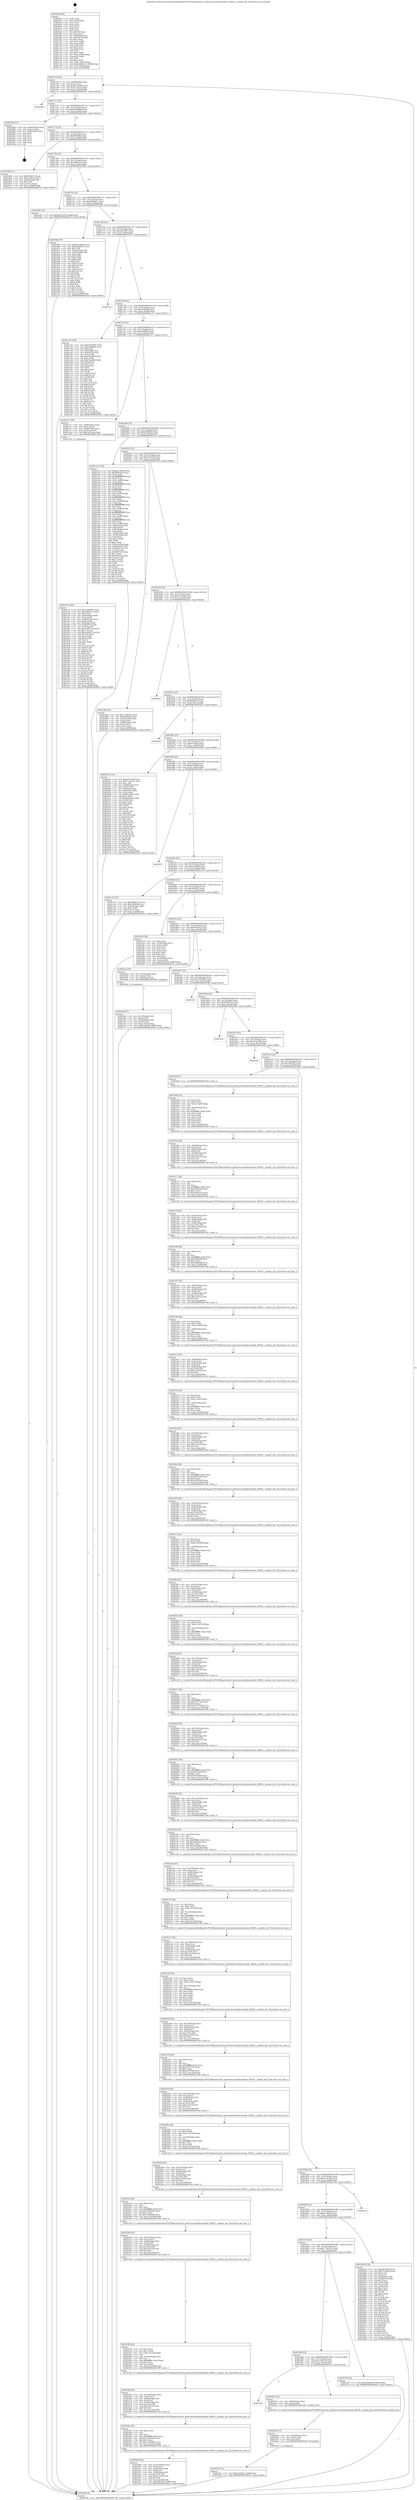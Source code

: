 digraph "0x4016e0" {
  label = "0x4016e0 (/mnt/c/Users/mathe/Desktop/tcc/POCII/binaries/extr_hashcatsrcmodulesmodule_00020.c_module_init_Final-ollvm.out::main(0))"
  labelloc = "t"
  node[shape=record]

  Entry [label="",width=0.3,height=0.3,shape=circle,fillcolor=black,style=filled]
  "0x401740" [label="{
     0x401740 [23]\l
     | [instrs]\l
     &nbsp;&nbsp;0x401740 \<+3\>: mov -0x68(%rbp),%eax\l
     &nbsp;&nbsp;0x401743 \<+2\>: mov %eax,%ecx\l
     &nbsp;&nbsp;0x401745 \<+6\>: sub $0x8b11dd09,%ecx\l
     &nbsp;&nbsp;0x40174b \<+3\>: mov %eax,-0x7c(%rbp)\l
     &nbsp;&nbsp;0x40174e \<+3\>: mov %ecx,-0x80(%rbp)\l
     &nbsp;&nbsp;0x401751 \<+6\>: je 0000000000402599 \<main+0xeb9\>\l
  }"]
  "0x402599" [label="{
     0x402599\l
  }", style=dashed]
  "0x401757" [label="{
     0x401757 [25]\l
     | [instrs]\l
     &nbsp;&nbsp;0x401757 \<+5\>: jmp 000000000040175c \<main+0x7c\>\l
     &nbsp;&nbsp;0x40175c \<+3\>: mov -0x7c(%rbp),%eax\l
     &nbsp;&nbsp;0x40175f \<+5\>: sub $0x94dd4589,%eax\l
     &nbsp;&nbsp;0x401764 \<+6\>: mov %eax,-0x84(%rbp)\l
     &nbsp;&nbsp;0x40176a \<+6\>: je 0000000000402584 \<main+0xea4\>\l
  }"]
  Exit [label="",width=0.3,height=0.3,shape=circle,fillcolor=black,style=filled,peripheries=2]
  "0x402584" [label="{
     0x402584 [21]\l
     | [instrs]\l
     &nbsp;&nbsp;0x402584 \<+4\>: mov -0x60(%rbp),%rax\l
     &nbsp;&nbsp;0x402588 \<+2\>: mov (%rax),%eax\l
     &nbsp;&nbsp;0x40258a \<+4\>: lea -0x28(%rbp),%rsp\l
     &nbsp;&nbsp;0x40258e \<+1\>: pop %rbx\l
     &nbsp;&nbsp;0x40258f \<+2\>: pop %r12\l
     &nbsp;&nbsp;0x402591 \<+2\>: pop %r13\l
     &nbsp;&nbsp;0x402593 \<+2\>: pop %r14\l
     &nbsp;&nbsp;0x402595 \<+2\>: pop %r15\l
     &nbsp;&nbsp;0x402597 \<+1\>: pop %rbp\l
     &nbsp;&nbsp;0x402598 \<+1\>: ret\l
  }"]
  "0x401770" [label="{
     0x401770 [25]\l
     | [instrs]\l
     &nbsp;&nbsp;0x401770 \<+5\>: jmp 0000000000401775 \<main+0x95\>\l
     &nbsp;&nbsp;0x401775 \<+3\>: mov -0x7c(%rbp),%eax\l
     &nbsp;&nbsp;0x401778 \<+5\>: sub $0x980256fc,%eax\l
     &nbsp;&nbsp;0x40177d \<+6\>: mov %eax,-0x88(%rbp)\l
     &nbsp;&nbsp;0x401783 \<+6\>: je 0000000000401b00 \<main+0x420\>\l
  }"]
  "0x40242f" [label="{
     0x40242f [12]\l
     | [instrs]\l
     &nbsp;&nbsp;0x40242f \<+7\>: movl $0x4c33f2f1,-0x68(%rbp)\l
     &nbsp;&nbsp;0x402436 \<+5\>: jmp 000000000040263b \<main+0xf5b\>\l
  }"]
  "0x401b00" [label="{
     0x401b00 [27]\l
     | [instrs]\l
     &nbsp;&nbsp;0x401b00 \<+5\>: mov $0x839bb13,%eax\l
     &nbsp;&nbsp;0x401b05 \<+5\>: mov $0x4c16ce4e,%ecx\l
     &nbsp;&nbsp;0x401b0a \<+3\>: mov -0x2d(%rbp),%dl\l
     &nbsp;&nbsp;0x401b0d \<+3\>: test $0x1,%dl\l
     &nbsp;&nbsp;0x401b10 \<+3\>: cmovne %ecx,%eax\l
     &nbsp;&nbsp;0x401b13 \<+3\>: mov %eax,-0x68(%rbp)\l
     &nbsp;&nbsp;0x401b16 \<+5\>: jmp 000000000040263b \<main+0xf5b\>\l
  }"]
  "0x401789" [label="{
     0x401789 [25]\l
     | [instrs]\l
     &nbsp;&nbsp;0x401789 \<+5\>: jmp 000000000040178e \<main+0xae\>\l
     &nbsp;&nbsp;0x40178e \<+3\>: mov -0x7c(%rbp),%eax\l
     &nbsp;&nbsp;0x401791 \<+5\>: sub $0xa6f6e51a,%eax\l
     &nbsp;&nbsp;0x401796 \<+6\>: mov %eax,-0x8c(%rbp)\l
     &nbsp;&nbsp;0x40179c \<+6\>: je 0000000000401d87 \<main+0x6a7\>\l
  }"]
  "0x402420" [label="{
     0x402420 [15]\l
     | [instrs]\l
     &nbsp;&nbsp;0x402420 \<+4\>: mov -0x40(%rbp),%rax\l
     &nbsp;&nbsp;0x402424 \<+3\>: mov (%rax),%rax\l
     &nbsp;&nbsp;0x402427 \<+3\>: mov %rax,%rdi\l
     &nbsp;&nbsp;0x40242a \<+5\>: call 0000000000401030 \<free@plt\>\l
     | [calls]\l
     &nbsp;&nbsp;0x401030 \{1\} (unknown)\l
  }"]
  "0x401d87" [label="{
     0x401d87 [12]\l
     | [instrs]\l
     &nbsp;&nbsp;0x401d87 \<+7\>: movl $0xe91f1639,-0x68(%rbp)\l
     &nbsp;&nbsp;0x401d8e \<+5\>: jmp 000000000040263b \<main+0xf5b\>\l
  }"]
  "0x4017a2" [label="{
     0x4017a2 [25]\l
     | [instrs]\l
     &nbsp;&nbsp;0x4017a2 \<+5\>: jmp 00000000004017a7 \<main+0xc7\>\l
     &nbsp;&nbsp;0x4017a7 \<+3\>: mov -0x7c(%rbp),%eax\l
     &nbsp;&nbsp;0x4017aa \<+5\>: sub $0xabd0eb11,%eax\l
     &nbsp;&nbsp;0x4017af \<+6\>: mov %eax,-0x90(%rbp)\l
     &nbsp;&nbsp;0x4017b5 \<+6\>: je 00000000004019b9 \<main+0x2d9\>\l
  }"]
  "0x4019af" [label="{
     0x4019af\l
  }", style=dashed]
  "0x4019b9" [label="{
     0x4019b9 [97]\l
     | [instrs]\l
     &nbsp;&nbsp;0x4019b9 \<+5\>: mov $0x8b11dd09,%eax\l
     &nbsp;&nbsp;0x4019be \<+5\>: mov $0xd20d99a3,%ecx\l
     &nbsp;&nbsp;0x4019c3 \<+2\>: mov $0x1,%dl\l
     &nbsp;&nbsp;0x4019c5 \<+4\>: mov -0x62(%rbp),%sil\l
     &nbsp;&nbsp;0x4019c9 \<+4\>: mov -0x61(%rbp),%dil\l
     &nbsp;&nbsp;0x4019cd \<+3\>: mov %sil,%r8b\l
     &nbsp;&nbsp;0x4019d0 \<+4\>: xor $0xff,%r8b\l
     &nbsp;&nbsp;0x4019d4 \<+3\>: mov %dil,%r9b\l
     &nbsp;&nbsp;0x4019d7 \<+4\>: xor $0xff,%r9b\l
     &nbsp;&nbsp;0x4019db \<+3\>: xor $0x0,%dl\l
     &nbsp;&nbsp;0x4019de \<+3\>: mov %r8b,%r10b\l
     &nbsp;&nbsp;0x4019e1 \<+4\>: and $0x0,%r10b\l
     &nbsp;&nbsp;0x4019e5 \<+3\>: and %dl,%sil\l
     &nbsp;&nbsp;0x4019e8 \<+3\>: mov %r9b,%r11b\l
     &nbsp;&nbsp;0x4019eb \<+4\>: and $0x0,%r11b\l
     &nbsp;&nbsp;0x4019ef \<+3\>: and %dl,%dil\l
     &nbsp;&nbsp;0x4019f2 \<+3\>: or %sil,%r10b\l
     &nbsp;&nbsp;0x4019f5 \<+3\>: or %dil,%r11b\l
     &nbsp;&nbsp;0x4019f8 \<+3\>: xor %r11b,%r10b\l
     &nbsp;&nbsp;0x4019fb \<+3\>: or %r9b,%r8b\l
     &nbsp;&nbsp;0x4019fe \<+4\>: xor $0xff,%r8b\l
     &nbsp;&nbsp;0x401a02 \<+3\>: or $0x0,%dl\l
     &nbsp;&nbsp;0x401a05 \<+3\>: and %dl,%r8b\l
     &nbsp;&nbsp;0x401a08 \<+3\>: or %r8b,%r10b\l
     &nbsp;&nbsp;0x401a0b \<+4\>: test $0x1,%r10b\l
     &nbsp;&nbsp;0x401a0f \<+3\>: cmovne %ecx,%eax\l
     &nbsp;&nbsp;0x401a12 \<+3\>: mov %eax,-0x68(%rbp)\l
     &nbsp;&nbsp;0x401a15 \<+5\>: jmp 000000000040263b \<main+0xf5b\>\l
  }"]
  "0x4017bb" [label="{
     0x4017bb [25]\l
     | [instrs]\l
     &nbsp;&nbsp;0x4017bb \<+5\>: jmp 00000000004017c0 \<main+0xe0\>\l
     &nbsp;&nbsp;0x4017c0 \<+3\>: mov -0x7c(%rbp),%eax\l
     &nbsp;&nbsp;0x4017c3 \<+5\>: sub $0xbf452387,%eax\l
     &nbsp;&nbsp;0x4017c8 \<+6\>: mov %eax,-0x94(%rbp)\l
     &nbsp;&nbsp;0x4017ce \<+6\>: je 0000000000401b73 \<main+0x493\>\l
  }"]
  "0x40263b" [label="{
     0x40263b [5]\l
     | [instrs]\l
     &nbsp;&nbsp;0x40263b \<+5\>: jmp 0000000000401740 \<main+0x60\>\l
  }"]
  "0x4016e0" [label="{
     0x4016e0 [96]\l
     | [instrs]\l
     &nbsp;&nbsp;0x4016e0 \<+1\>: push %rbp\l
     &nbsp;&nbsp;0x4016e1 \<+3\>: mov %rsp,%rbp\l
     &nbsp;&nbsp;0x4016e4 \<+2\>: push %r15\l
     &nbsp;&nbsp;0x4016e6 \<+2\>: push %r14\l
     &nbsp;&nbsp;0x4016e8 \<+2\>: push %r13\l
     &nbsp;&nbsp;0x4016ea \<+2\>: push %r12\l
     &nbsp;&nbsp;0x4016ec \<+1\>: push %rbx\l
     &nbsp;&nbsp;0x4016ed \<+7\>: sub $0x128,%rsp\l
     &nbsp;&nbsp;0x4016f4 \<+2\>: xor %eax,%eax\l
     &nbsp;&nbsp;0x4016f6 \<+7\>: mov 0x4050a8,%ecx\l
     &nbsp;&nbsp;0x4016fd \<+7\>: mov 0x405070,%edx\l
     &nbsp;&nbsp;0x401704 \<+3\>: sub $0x1,%eax\l
     &nbsp;&nbsp;0x401707 \<+3\>: mov %ecx,%r8d\l
     &nbsp;&nbsp;0x40170a \<+3\>: add %eax,%r8d\l
     &nbsp;&nbsp;0x40170d \<+4\>: imul %r8d,%ecx\l
     &nbsp;&nbsp;0x401711 \<+3\>: and $0x1,%ecx\l
     &nbsp;&nbsp;0x401714 \<+3\>: cmp $0x0,%ecx\l
     &nbsp;&nbsp;0x401717 \<+4\>: sete %r9b\l
     &nbsp;&nbsp;0x40171b \<+4\>: and $0x1,%r9b\l
     &nbsp;&nbsp;0x40171f \<+4\>: mov %r9b,-0x62(%rbp)\l
     &nbsp;&nbsp;0x401723 \<+3\>: cmp $0xa,%edx\l
     &nbsp;&nbsp;0x401726 \<+4\>: setl %r9b\l
     &nbsp;&nbsp;0x40172a \<+4\>: and $0x1,%r9b\l
     &nbsp;&nbsp;0x40172e \<+4\>: mov %r9b,-0x61(%rbp)\l
     &nbsp;&nbsp;0x401732 \<+7\>: movl $0xabd0eb11,-0x68(%rbp)\l
     &nbsp;&nbsp;0x401739 \<+3\>: mov %edi,-0x6c(%rbp)\l
     &nbsp;&nbsp;0x40173c \<+4\>: mov %rsi,-0x78(%rbp)\l
  }"]
  "0x402414" [label="{
     0x402414 [12]\l
     | [instrs]\l
     &nbsp;&nbsp;0x402414 \<+4\>: mov -0x40(%rbp),%rax\l
     &nbsp;&nbsp;0x402418 \<+3\>: mov (%rax),%rdi\l
     &nbsp;&nbsp;0x40241b \<+5\>: call 0000000000401240 \<module_init\>\l
     | [calls]\l
     &nbsp;&nbsp;0x401240 \{1\} (/mnt/c/Users/mathe/Desktop/tcc/POCII/binaries/extr_hashcatsrcmodulesmodule_00020.c_module_init_Final-ollvm.out::module_init)\l
  }"]
  "0x401b73" [label="{
     0x401b73\l
  }", style=dashed]
  "0x4017d4" [label="{
     0x4017d4 [25]\l
     | [instrs]\l
     &nbsp;&nbsp;0x4017d4 \<+5\>: jmp 00000000004017d9 \<main+0xf9\>\l
     &nbsp;&nbsp;0x4017d9 \<+3\>: mov -0x7c(%rbp),%eax\l
     &nbsp;&nbsp;0x4017dc \<+5\>: sub $0xc5b4f5db,%eax\l
     &nbsp;&nbsp;0x4017e1 \<+6\>: mov %eax,-0x98(%rbp)\l
     &nbsp;&nbsp;0x4017e7 \<+6\>: je 0000000000401c31 \<main+0x551\>\l
  }"]
  "0x401996" [label="{
     0x401996 [25]\l
     | [instrs]\l
     &nbsp;&nbsp;0x401996 \<+5\>: jmp 000000000040199b \<main+0x2bb\>\l
     &nbsp;&nbsp;0x40199b \<+3\>: mov -0x7c(%rbp),%eax\l
     &nbsp;&nbsp;0x40199e \<+5\>: sub $0x7c24d1c9,%eax\l
     &nbsp;&nbsp;0x4019a3 \<+6\>: mov %eax,-0xe0(%rbp)\l
     &nbsp;&nbsp;0x4019a9 \<+6\>: je 0000000000402414 \<main+0xd34\>\l
  }"]
  "0x401c31" [label="{
     0x401c31 [144]\l
     | [instrs]\l
     &nbsp;&nbsp;0x401c31 \<+5\>: mov $0x16582687,%eax\l
     &nbsp;&nbsp;0x401c36 \<+5\>: mov $0xc8a9f69b,%ecx\l
     &nbsp;&nbsp;0x401c3b \<+2\>: mov $0x1,%dl\l
     &nbsp;&nbsp;0x401c3d \<+7\>: mov 0x4050a8,%esi\l
     &nbsp;&nbsp;0x401c44 \<+7\>: mov 0x405070,%edi\l
     &nbsp;&nbsp;0x401c4b \<+3\>: mov %esi,%r8d\l
     &nbsp;&nbsp;0x401c4e \<+7\>: add $0x87aa492f,%r8d\l
     &nbsp;&nbsp;0x401c55 \<+4\>: sub $0x1,%r8d\l
     &nbsp;&nbsp;0x401c59 \<+7\>: sub $0x87aa492f,%r8d\l
     &nbsp;&nbsp;0x401c60 \<+4\>: imul %r8d,%esi\l
     &nbsp;&nbsp;0x401c64 \<+3\>: and $0x1,%esi\l
     &nbsp;&nbsp;0x401c67 \<+3\>: cmp $0x0,%esi\l
     &nbsp;&nbsp;0x401c6a \<+4\>: sete %r9b\l
     &nbsp;&nbsp;0x401c6e \<+3\>: cmp $0xa,%edi\l
     &nbsp;&nbsp;0x401c71 \<+4\>: setl %r10b\l
     &nbsp;&nbsp;0x401c75 \<+3\>: mov %r9b,%r11b\l
     &nbsp;&nbsp;0x401c78 \<+4\>: xor $0xff,%r11b\l
     &nbsp;&nbsp;0x401c7c \<+3\>: mov %r10b,%bl\l
     &nbsp;&nbsp;0x401c7f \<+3\>: xor $0xff,%bl\l
     &nbsp;&nbsp;0x401c82 \<+3\>: xor $0x1,%dl\l
     &nbsp;&nbsp;0x401c85 \<+3\>: mov %r11b,%r14b\l
     &nbsp;&nbsp;0x401c88 \<+4\>: and $0xff,%r14b\l
     &nbsp;&nbsp;0x401c8c \<+3\>: and %dl,%r9b\l
     &nbsp;&nbsp;0x401c8f \<+3\>: mov %bl,%r15b\l
     &nbsp;&nbsp;0x401c92 \<+4\>: and $0xff,%r15b\l
     &nbsp;&nbsp;0x401c96 \<+3\>: and %dl,%r10b\l
     &nbsp;&nbsp;0x401c99 \<+3\>: or %r9b,%r14b\l
     &nbsp;&nbsp;0x401c9c \<+3\>: or %r10b,%r15b\l
     &nbsp;&nbsp;0x401c9f \<+3\>: xor %r15b,%r14b\l
     &nbsp;&nbsp;0x401ca2 \<+3\>: or %bl,%r11b\l
     &nbsp;&nbsp;0x401ca5 \<+4\>: xor $0xff,%r11b\l
     &nbsp;&nbsp;0x401ca9 \<+3\>: or $0x1,%dl\l
     &nbsp;&nbsp;0x401cac \<+3\>: and %dl,%r11b\l
     &nbsp;&nbsp;0x401caf \<+3\>: or %r11b,%r14b\l
     &nbsp;&nbsp;0x401cb2 \<+4\>: test $0x1,%r14b\l
     &nbsp;&nbsp;0x401cb6 \<+3\>: cmovne %ecx,%eax\l
     &nbsp;&nbsp;0x401cb9 \<+3\>: mov %eax,-0x68(%rbp)\l
     &nbsp;&nbsp;0x401cbc \<+5\>: jmp 000000000040263b \<main+0xf5b\>\l
  }"]
  "0x4017ed" [label="{
     0x4017ed [25]\l
     | [instrs]\l
     &nbsp;&nbsp;0x4017ed \<+5\>: jmp 00000000004017f2 \<main+0x112\>\l
     &nbsp;&nbsp;0x4017f2 \<+3\>: mov -0x7c(%rbp),%eax\l
     &nbsp;&nbsp;0x4017f5 \<+5\>: sub $0xc8a9f69b,%eax\l
     &nbsp;&nbsp;0x4017fa \<+6\>: mov %eax,-0x9c(%rbp)\l
     &nbsp;&nbsp;0x401800 \<+6\>: je 0000000000401cc1 \<main+0x5e1\>\l
  }"]
  "0x402578" [label="{
     0x402578 [12]\l
     | [instrs]\l
     &nbsp;&nbsp;0x402578 \<+7\>: movl $0x94dd4589,-0x68(%rbp)\l
     &nbsp;&nbsp;0x40257f \<+5\>: jmp 000000000040263b \<main+0xf5b\>\l
  }"]
  "0x401cc1" [label="{
     0x401cc1 [29]\l
     | [instrs]\l
     &nbsp;&nbsp;0x401cc1 \<+4\>: mov -0x48(%rbp),%rax\l
     &nbsp;&nbsp;0x401cc5 \<+6\>: movl $0x1,(%rax)\l
     &nbsp;&nbsp;0x401ccb \<+4\>: mov -0x48(%rbp),%rax\l
     &nbsp;&nbsp;0x401ccf \<+3\>: movslq (%rax),%rax\l
     &nbsp;&nbsp;0x401cd2 \<+7\>: imul $0x1e0,%rax,%rdi\l
     &nbsp;&nbsp;0x401cd9 \<+5\>: call 0000000000401050 \<malloc@plt\>\l
     | [calls]\l
     &nbsp;&nbsp;0x401050 \{1\} (unknown)\l
  }"]
  "0x401806" [label="{
     0x401806 [25]\l
     | [instrs]\l
     &nbsp;&nbsp;0x401806 \<+5\>: jmp 000000000040180b \<main+0x12b\>\l
     &nbsp;&nbsp;0x40180b \<+3\>: mov -0x7c(%rbp),%eax\l
     &nbsp;&nbsp;0x40180e \<+5\>: sub $0xd20d99a3,%eax\l
     &nbsp;&nbsp;0x401813 \<+6\>: mov %eax,-0xa0(%rbp)\l
     &nbsp;&nbsp;0x401819 \<+6\>: je 0000000000401a1a \<main+0x33a\>\l
  }"]
  "0x40197d" [label="{
     0x40197d [25]\l
     | [instrs]\l
     &nbsp;&nbsp;0x40197d \<+5\>: jmp 0000000000401982 \<main+0x2a2\>\l
     &nbsp;&nbsp;0x401982 \<+3\>: mov -0x7c(%rbp),%eax\l
     &nbsp;&nbsp;0x401985 \<+5\>: sub $0x771dc432,%eax\l
     &nbsp;&nbsp;0x40198a \<+6\>: mov %eax,-0xdc(%rbp)\l
     &nbsp;&nbsp;0x401990 \<+6\>: je 0000000000402578 \<main+0xe98\>\l
  }"]
  "0x401a1a" [label="{
     0x401a1a [230]\l
     | [instrs]\l
     &nbsp;&nbsp;0x401a1a \<+5\>: mov $0x8b11dd09,%eax\l
     &nbsp;&nbsp;0x401a1f \<+5\>: mov $0x980256fc,%ecx\l
     &nbsp;&nbsp;0x401a24 \<+3\>: mov %rsp,%rdx\l
     &nbsp;&nbsp;0x401a27 \<+4\>: add $0xfffffffffffffff0,%rdx\l
     &nbsp;&nbsp;0x401a2b \<+3\>: mov %rdx,%rsp\l
     &nbsp;&nbsp;0x401a2e \<+4\>: mov %rdx,-0x60(%rbp)\l
     &nbsp;&nbsp;0x401a32 \<+3\>: mov %rsp,%rdx\l
     &nbsp;&nbsp;0x401a35 \<+4\>: add $0xfffffffffffffff0,%rdx\l
     &nbsp;&nbsp;0x401a39 \<+3\>: mov %rdx,%rsp\l
     &nbsp;&nbsp;0x401a3c \<+3\>: mov %rsp,%rsi\l
     &nbsp;&nbsp;0x401a3f \<+4\>: add $0xfffffffffffffff0,%rsi\l
     &nbsp;&nbsp;0x401a43 \<+3\>: mov %rsi,%rsp\l
     &nbsp;&nbsp;0x401a46 \<+4\>: mov %rsi,-0x58(%rbp)\l
     &nbsp;&nbsp;0x401a4a \<+3\>: mov %rsp,%rsi\l
     &nbsp;&nbsp;0x401a4d \<+4\>: add $0xfffffffffffffff0,%rsi\l
     &nbsp;&nbsp;0x401a51 \<+3\>: mov %rsi,%rsp\l
     &nbsp;&nbsp;0x401a54 \<+4\>: mov %rsi,-0x50(%rbp)\l
     &nbsp;&nbsp;0x401a58 \<+3\>: mov %rsp,%rsi\l
     &nbsp;&nbsp;0x401a5b \<+4\>: add $0xfffffffffffffff0,%rsi\l
     &nbsp;&nbsp;0x401a5f \<+3\>: mov %rsi,%rsp\l
     &nbsp;&nbsp;0x401a62 \<+4\>: mov %rsi,-0x48(%rbp)\l
     &nbsp;&nbsp;0x401a66 \<+3\>: mov %rsp,%rsi\l
     &nbsp;&nbsp;0x401a69 \<+4\>: add $0xfffffffffffffff0,%rsi\l
     &nbsp;&nbsp;0x401a6d \<+3\>: mov %rsi,%rsp\l
     &nbsp;&nbsp;0x401a70 \<+4\>: mov %rsi,-0x40(%rbp)\l
     &nbsp;&nbsp;0x401a74 \<+3\>: mov %rsp,%rsi\l
     &nbsp;&nbsp;0x401a77 \<+4\>: add $0xfffffffffffffff0,%rsi\l
     &nbsp;&nbsp;0x401a7b \<+3\>: mov %rsi,%rsp\l
     &nbsp;&nbsp;0x401a7e \<+4\>: mov %rsi,-0x38(%rbp)\l
     &nbsp;&nbsp;0x401a82 \<+4\>: mov -0x60(%rbp),%rsi\l
     &nbsp;&nbsp;0x401a86 \<+6\>: movl $0x0,(%rsi)\l
     &nbsp;&nbsp;0x401a8c \<+3\>: mov -0x6c(%rbp),%edi\l
     &nbsp;&nbsp;0x401a8f \<+2\>: mov %edi,(%rdx)\l
     &nbsp;&nbsp;0x401a91 \<+4\>: mov -0x58(%rbp),%rsi\l
     &nbsp;&nbsp;0x401a95 \<+4\>: mov -0x78(%rbp),%r8\l
     &nbsp;&nbsp;0x401a99 \<+3\>: mov %r8,(%rsi)\l
     &nbsp;&nbsp;0x401a9c \<+3\>: cmpl $0x2,(%rdx)\l
     &nbsp;&nbsp;0x401a9f \<+4\>: setne %r9b\l
     &nbsp;&nbsp;0x401aa3 \<+4\>: and $0x1,%r9b\l
     &nbsp;&nbsp;0x401aa7 \<+4\>: mov %r9b,-0x2d(%rbp)\l
     &nbsp;&nbsp;0x401aab \<+8\>: mov 0x4050a8,%r10d\l
     &nbsp;&nbsp;0x401ab3 \<+8\>: mov 0x405070,%r11d\l
     &nbsp;&nbsp;0x401abb \<+3\>: mov %r10d,%ebx\l
     &nbsp;&nbsp;0x401abe \<+6\>: sub $0xf46f7e5f,%ebx\l
     &nbsp;&nbsp;0x401ac4 \<+3\>: sub $0x1,%ebx\l
     &nbsp;&nbsp;0x401ac7 \<+6\>: add $0xf46f7e5f,%ebx\l
     &nbsp;&nbsp;0x401acd \<+4\>: imul %ebx,%r10d\l
     &nbsp;&nbsp;0x401ad1 \<+4\>: and $0x1,%r10d\l
     &nbsp;&nbsp;0x401ad5 \<+4\>: cmp $0x0,%r10d\l
     &nbsp;&nbsp;0x401ad9 \<+4\>: sete %r9b\l
     &nbsp;&nbsp;0x401add \<+4\>: cmp $0xa,%r11d\l
     &nbsp;&nbsp;0x401ae1 \<+4\>: setl %r14b\l
     &nbsp;&nbsp;0x401ae5 \<+3\>: mov %r9b,%r15b\l
     &nbsp;&nbsp;0x401ae8 \<+3\>: and %r14b,%r15b\l
     &nbsp;&nbsp;0x401aeb \<+3\>: xor %r14b,%r9b\l
     &nbsp;&nbsp;0x401aee \<+3\>: or %r9b,%r15b\l
     &nbsp;&nbsp;0x401af1 \<+4\>: test $0x1,%r15b\l
     &nbsp;&nbsp;0x401af5 \<+3\>: cmovne %ecx,%eax\l
     &nbsp;&nbsp;0x401af8 \<+3\>: mov %eax,-0x68(%rbp)\l
     &nbsp;&nbsp;0x401afb \<+5\>: jmp 000000000040263b \<main+0xf5b\>\l
  }"]
  "0x40181f" [label="{
     0x40181f [25]\l
     | [instrs]\l
     &nbsp;&nbsp;0x40181f \<+5\>: jmp 0000000000401824 \<main+0x144\>\l
     &nbsp;&nbsp;0x401824 \<+3\>: mov -0x7c(%rbp),%eax\l
     &nbsp;&nbsp;0x401827 \<+5\>: sub $0xe91f1639,%eax\l
     &nbsp;&nbsp;0x40182c \<+6\>: mov %eax,-0xa4(%rbp)\l
     &nbsp;&nbsp;0x401832 \<+6\>: je 0000000000401d93 \<main+0x6b3\>\l
  }"]
  "0x402458" [label="{
     0x402458 [134]\l
     | [instrs]\l
     &nbsp;&nbsp;0x402458 \<+5\>: mov $0xefe70cd0,%eax\l
     &nbsp;&nbsp;0x40245d \<+5\>: mov $0xf71644c0,%ecx\l
     &nbsp;&nbsp;0x402462 \<+2\>: mov $0x1,%dl\l
     &nbsp;&nbsp;0x402464 \<+2\>: xor %esi,%esi\l
     &nbsp;&nbsp;0x402466 \<+7\>: mov 0x4050a8,%edi\l
     &nbsp;&nbsp;0x40246d \<+8\>: mov 0x405070,%r8d\l
     &nbsp;&nbsp;0x402475 \<+3\>: sub $0x1,%esi\l
     &nbsp;&nbsp;0x402478 \<+3\>: mov %edi,%r9d\l
     &nbsp;&nbsp;0x40247b \<+3\>: add %esi,%r9d\l
     &nbsp;&nbsp;0x40247e \<+4\>: imul %r9d,%edi\l
     &nbsp;&nbsp;0x402482 \<+3\>: and $0x1,%edi\l
     &nbsp;&nbsp;0x402485 \<+3\>: cmp $0x0,%edi\l
     &nbsp;&nbsp;0x402488 \<+4\>: sete %r10b\l
     &nbsp;&nbsp;0x40248c \<+4\>: cmp $0xa,%r8d\l
     &nbsp;&nbsp;0x402490 \<+4\>: setl %r11b\l
     &nbsp;&nbsp;0x402494 \<+3\>: mov %r10b,%bl\l
     &nbsp;&nbsp;0x402497 \<+3\>: xor $0xff,%bl\l
     &nbsp;&nbsp;0x40249a \<+3\>: mov %r11b,%r14b\l
     &nbsp;&nbsp;0x40249d \<+4\>: xor $0xff,%r14b\l
     &nbsp;&nbsp;0x4024a1 \<+3\>: xor $0x0,%dl\l
     &nbsp;&nbsp;0x4024a4 \<+3\>: mov %bl,%r15b\l
     &nbsp;&nbsp;0x4024a7 \<+4\>: and $0x0,%r15b\l
     &nbsp;&nbsp;0x4024ab \<+3\>: and %dl,%r10b\l
     &nbsp;&nbsp;0x4024ae \<+3\>: mov %r14b,%r12b\l
     &nbsp;&nbsp;0x4024b1 \<+4\>: and $0x0,%r12b\l
     &nbsp;&nbsp;0x4024b5 \<+3\>: and %dl,%r11b\l
     &nbsp;&nbsp;0x4024b8 \<+3\>: or %r10b,%r15b\l
     &nbsp;&nbsp;0x4024bb \<+3\>: or %r11b,%r12b\l
     &nbsp;&nbsp;0x4024be \<+3\>: xor %r12b,%r15b\l
     &nbsp;&nbsp;0x4024c1 \<+3\>: or %r14b,%bl\l
     &nbsp;&nbsp;0x4024c4 \<+3\>: xor $0xff,%bl\l
     &nbsp;&nbsp;0x4024c7 \<+3\>: or $0x0,%dl\l
     &nbsp;&nbsp;0x4024ca \<+2\>: and %dl,%bl\l
     &nbsp;&nbsp;0x4024cc \<+3\>: or %bl,%r15b\l
     &nbsp;&nbsp;0x4024cf \<+4\>: test $0x1,%r15b\l
     &nbsp;&nbsp;0x4024d3 \<+3\>: cmovne %ecx,%eax\l
     &nbsp;&nbsp;0x4024d6 \<+3\>: mov %eax,-0x68(%rbp)\l
     &nbsp;&nbsp;0x4024d9 \<+5\>: jmp 000000000040263b \<main+0xf5b\>\l
  }"]
  "0x401d93" [label="{
     0x401d93 [33]\l
     | [instrs]\l
     &nbsp;&nbsp;0x401d93 \<+5\>: mov $0x7c24d1c9,%eax\l
     &nbsp;&nbsp;0x401d98 \<+5\>: mov $0x390faef9,%ecx\l
     &nbsp;&nbsp;0x401d9d \<+4\>: mov -0x38(%rbp),%rdx\l
     &nbsp;&nbsp;0x401da1 \<+2\>: mov (%rdx),%esi\l
     &nbsp;&nbsp;0x401da3 \<+4\>: mov -0x48(%rbp),%rdx\l
     &nbsp;&nbsp;0x401da7 \<+2\>: cmp (%rdx),%esi\l
     &nbsp;&nbsp;0x401da9 \<+3\>: cmovl %ecx,%eax\l
     &nbsp;&nbsp;0x401dac \<+3\>: mov %eax,-0x68(%rbp)\l
     &nbsp;&nbsp;0x401daf \<+5\>: jmp 000000000040263b \<main+0xf5b\>\l
  }"]
  "0x401838" [label="{
     0x401838 [25]\l
     | [instrs]\l
     &nbsp;&nbsp;0x401838 \<+5\>: jmp 000000000040183d \<main+0x15d\>\l
     &nbsp;&nbsp;0x40183d \<+3\>: mov -0x7c(%rbp),%eax\l
     &nbsp;&nbsp;0x401840 \<+5\>: sub $0xefe70cd0,%eax\l
     &nbsp;&nbsp;0x401845 \<+6\>: mov %eax,-0xa8(%rbp)\l
     &nbsp;&nbsp;0x40184b \<+6\>: je 000000000040262a \<main+0xf4a\>\l
  }"]
  "0x401964" [label="{
     0x401964 [25]\l
     | [instrs]\l
     &nbsp;&nbsp;0x401964 \<+5\>: jmp 0000000000401969 \<main+0x289\>\l
     &nbsp;&nbsp;0x401969 \<+3\>: mov -0x7c(%rbp),%eax\l
     &nbsp;&nbsp;0x40196c \<+5\>: sub $0x4c33f2f1,%eax\l
     &nbsp;&nbsp;0x401971 \<+6\>: mov %eax,-0xd8(%rbp)\l
     &nbsp;&nbsp;0x401977 \<+6\>: je 0000000000402458 \<main+0xd78\>\l
  }"]
  "0x40262a" [label="{
     0x40262a\l
  }", style=dashed]
  "0x401851" [label="{
     0x401851 [25]\l
     | [instrs]\l
     &nbsp;&nbsp;0x401851 \<+5\>: jmp 0000000000401856 \<main+0x176\>\l
     &nbsp;&nbsp;0x401856 \<+3\>: mov -0x7c(%rbp),%eax\l
     &nbsp;&nbsp;0x401859 \<+5\>: sub $0xf68d0a72,%eax\l
     &nbsp;&nbsp;0x40185e \<+6\>: mov %eax,-0xac(%rbp)\l
     &nbsp;&nbsp;0x401864 \<+6\>: je 00000000004025d5 \<main+0xef5\>\l
  }"]
  "0x401b1b" [label="{
     0x401b1b\l
  }", style=dashed]
  "0x4025d5" [label="{
     0x4025d5\l
  }", style=dashed]
  "0x40186a" [label="{
     0x40186a [25]\l
     | [instrs]\l
     &nbsp;&nbsp;0x40186a \<+5\>: jmp 000000000040186f \<main+0x18f\>\l
     &nbsp;&nbsp;0x40186f \<+3\>: mov -0x7c(%rbp),%eax\l
     &nbsp;&nbsp;0x401872 \<+5\>: sub $0xf71644c0,%eax\l
     &nbsp;&nbsp;0x401877 \<+6\>: mov %eax,-0xb0(%rbp)\l
     &nbsp;&nbsp;0x40187d \<+6\>: je 00000000004024de \<main+0xdfe\>\l
  }"]
  "0x4023b9" [label="{
     0x4023b9 [52]\l
     | [instrs]\l
     &nbsp;&nbsp;0x4023b9 \<+6\>: mov -0x14c(%rbp),%ecx\l
     &nbsp;&nbsp;0x4023bf \<+3\>: imul %eax,%ecx\l
     &nbsp;&nbsp;0x4023c2 \<+4\>: mov -0x40(%rbp),%r8\l
     &nbsp;&nbsp;0x4023c6 \<+3\>: mov (%r8),%r8\l
     &nbsp;&nbsp;0x4023c9 \<+4\>: mov -0x38(%rbp),%r9\l
     &nbsp;&nbsp;0x4023cd \<+3\>: movslq (%r9),%r9\l
     &nbsp;&nbsp;0x4023d0 \<+7\>: imul $0x1e0,%r9,%r9\l
     &nbsp;&nbsp;0x4023d7 \<+3\>: add %r9,%r8\l
     &nbsp;&nbsp;0x4023da \<+7\>: mov %ecx,0x1d8(%r8)\l
     &nbsp;&nbsp;0x4023e1 \<+7\>: movl $0x3983c42,-0x68(%rbp)\l
     &nbsp;&nbsp;0x4023e8 \<+5\>: jmp 000000000040263b \<main+0xf5b\>\l
  }"]
  "0x4024de" [label="{
     0x4024de [154]\l
     | [instrs]\l
     &nbsp;&nbsp;0x4024de \<+5\>: mov $0xefe70cd0,%eax\l
     &nbsp;&nbsp;0x4024e3 \<+5\>: mov $0x771dc432,%ecx\l
     &nbsp;&nbsp;0x4024e8 \<+2\>: mov $0x1,%dl\l
     &nbsp;&nbsp;0x4024ea \<+4\>: mov -0x60(%rbp),%rsi\l
     &nbsp;&nbsp;0x4024ee \<+6\>: movl $0x0,(%rsi)\l
     &nbsp;&nbsp;0x4024f4 \<+7\>: mov 0x4050a8,%edi\l
     &nbsp;&nbsp;0x4024fb \<+8\>: mov 0x405070,%r8d\l
     &nbsp;&nbsp;0x402503 \<+3\>: mov %edi,%r9d\l
     &nbsp;&nbsp;0x402506 \<+7\>: sub $0x945e9a0,%r9d\l
     &nbsp;&nbsp;0x40250d \<+4\>: sub $0x1,%r9d\l
     &nbsp;&nbsp;0x402511 \<+7\>: add $0x945e9a0,%r9d\l
     &nbsp;&nbsp;0x402518 \<+4\>: imul %r9d,%edi\l
     &nbsp;&nbsp;0x40251c \<+3\>: and $0x1,%edi\l
     &nbsp;&nbsp;0x40251f \<+3\>: cmp $0x0,%edi\l
     &nbsp;&nbsp;0x402522 \<+4\>: sete %r10b\l
     &nbsp;&nbsp;0x402526 \<+4\>: cmp $0xa,%r8d\l
     &nbsp;&nbsp;0x40252a \<+4\>: setl %r11b\l
     &nbsp;&nbsp;0x40252e \<+3\>: mov %r10b,%bl\l
     &nbsp;&nbsp;0x402531 \<+3\>: xor $0xff,%bl\l
     &nbsp;&nbsp;0x402534 \<+3\>: mov %r11b,%r14b\l
     &nbsp;&nbsp;0x402537 \<+4\>: xor $0xff,%r14b\l
     &nbsp;&nbsp;0x40253b \<+3\>: xor $0x1,%dl\l
     &nbsp;&nbsp;0x40253e \<+3\>: mov %bl,%r15b\l
     &nbsp;&nbsp;0x402541 \<+4\>: and $0xff,%r15b\l
     &nbsp;&nbsp;0x402545 \<+3\>: and %dl,%r10b\l
     &nbsp;&nbsp;0x402548 \<+3\>: mov %r14b,%r12b\l
     &nbsp;&nbsp;0x40254b \<+4\>: and $0xff,%r12b\l
     &nbsp;&nbsp;0x40254f \<+3\>: and %dl,%r11b\l
     &nbsp;&nbsp;0x402552 \<+3\>: or %r10b,%r15b\l
     &nbsp;&nbsp;0x402555 \<+3\>: or %r11b,%r12b\l
     &nbsp;&nbsp;0x402558 \<+3\>: xor %r12b,%r15b\l
     &nbsp;&nbsp;0x40255b \<+3\>: or %r14b,%bl\l
     &nbsp;&nbsp;0x40255e \<+3\>: xor $0xff,%bl\l
     &nbsp;&nbsp;0x402561 \<+3\>: or $0x1,%dl\l
     &nbsp;&nbsp;0x402564 \<+2\>: and %dl,%bl\l
     &nbsp;&nbsp;0x402566 \<+3\>: or %bl,%r15b\l
     &nbsp;&nbsp;0x402569 \<+4\>: test $0x1,%r15b\l
     &nbsp;&nbsp;0x40256d \<+3\>: cmovne %ecx,%eax\l
     &nbsp;&nbsp;0x402570 \<+3\>: mov %eax,-0x68(%rbp)\l
     &nbsp;&nbsp;0x402573 \<+5\>: jmp 000000000040263b \<main+0xf5b\>\l
  }"]
  "0x401883" [label="{
     0x401883 [25]\l
     | [instrs]\l
     &nbsp;&nbsp;0x401883 \<+5\>: jmp 0000000000401888 \<main+0x1a8\>\l
     &nbsp;&nbsp;0x401888 \<+3\>: mov -0x7c(%rbp),%eax\l
     &nbsp;&nbsp;0x40188b \<+5\>: sub $0xfbd79e08,%eax\l
     &nbsp;&nbsp;0x401890 \<+6\>: mov %eax,-0xb4(%rbp)\l
     &nbsp;&nbsp;0x401896 \<+6\>: je 0000000000402447 \<main+0xd67\>\l
  }"]
  "0x402391" [label="{
     0x402391 [40]\l
     | [instrs]\l
     &nbsp;&nbsp;0x402391 \<+5\>: mov $0x2,%ecx\l
     &nbsp;&nbsp;0x402396 \<+1\>: cltd\l
     &nbsp;&nbsp;0x402397 \<+2\>: idiv %ecx\l
     &nbsp;&nbsp;0x402399 \<+6\>: imul $0xfffffffe,%edx,%ecx\l
     &nbsp;&nbsp;0x40239f \<+6\>: add $0x13446803,%ecx\l
     &nbsp;&nbsp;0x4023a5 \<+3\>: add $0x1,%ecx\l
     &nbsp;&nbsp;0x4023a8 \<+6\>: sub $0x13446803,%ecx\l
     &nbsp;&nbsp;0x4023ae \<+6\>: mov %ecx,-0x14c(%rbp)\l
     &nbsp;&nbsp;0x4023b4 \<+5\>: call 0000000000401160 \<next_i\>\l
     | [calls]\l
     &nbsp;&nbsp;0x401160 \{1\} (/mnt/c/Users/mathe/Desktop/tcc/POCII/binaries/extr_hashcatsrcmodulesmodule_00020.c_module_init_Final-ollvm.out::next_i)\l
  }"]
  "0x402447" [label="{
     0x402447\l
  }", style=dashed]
  "0x40189c" [label="{
     0x40189c [25]\l
     | [instrs]\l
     &nbsp;&nbsp;0x40189c \<+5\>: jmp 00000000004018a1 \<main+0x1c1\>\l
     &nbsp;&nbsp;0x4018a1 \<+3\>: mov -0x7c(%rbp),%eax\l
     &nbsp;&nbsp;0x4018a4 \<+5\>: sub $0xfc2ab296,%eax\l
     &nbsp;&nbsp;0x4018a9 \<+6\>: mov %eax,-0xb8(%rbp)\l
     &nbsp;&nbsp;0x4018af \<+6\>: je 0000000000401c16 \<main+0x536\>\l
  }"]
  "0x402364" [label="{
     0x402364 [45]\l
     | [instrs]\l
     &nbsp;&nbsp;0x402364 \<+6\>: mov -0x148(%rbp),%ecx\l
     &nbsp;&nbsp;0x40236a \<+3\>: imul %eax,%ecx\l
     &nbsp;&nbsp;0x40236d \<+4\>: mov -0x40(%rbp),%r8\l
     &nbsp;&nbsp;0x402371 \<+3\>: mov (%r8),%r8\l
     &nbsp;&nbsp;0x402374 \<+4\>: mov -0x38(%rbp),%r9\l
     &nbsp;&nbsp;0x402378 \<+3\>: movslq (%r9),%r9\l
     &nbsp;&nbsp;0x40237b \<+7\>: imul $0x1e0,%r9,%r9\l
     &nbsp;&nbsp;0x402382 \<+3\>: add %r9,%r8\l
     &nbsp;&nbsp;0x402385 \<+7\>: mov %ecx,0x1d4(%r8)\l
     &nbsp;&nbsp;0x40238c \<+5\>: call 0000000000401160 \<next_i\>\l
     | [calls]\l
     &nbsp;&nbsp;0x401160 \{1\} (/mnt/c/Users/mathe/Desktop/tcc/POCII/binaries/extr_hashcatsrcmodulesmodule_00020.c_module_init_Final-ollvm.out::next_i)\l
  }"]
  "0x401c16" [label="{
     0x401c16 [27]\l
     | [instrs]\l
     &nbsp;&nbsp;0x401c16 \<+5\>: mov $0x288dd723,%eax\l
     &nbsp;&nbsp;0x401c1b \<+5\>: mov $0xc5b4f5db,%ecx\l
     &nbsp;&nbsp;0x401c20 \<+3\>: mov -0x2c(%rbp),%edx\l
     &nbsp;&nbsp;0x401c23 \<+3\>: cmp $0x0,%edx\l
     &nbsp;&nbsp;0x401c26 \<+3\>: cmove %ecx,%eax\l
     &nbsp;&nbsp;0x401c29 \<+3\>: mov %eax,-0x68(%rbp)\l
     &nbsp;&nbsp;0x401c2c \<+5\>: jmp 000000000040263b \<main+0xf5b\>\l
  }"]
  "0x4018b5" [label="{
     0x4018b5 [25]\l
     | [instrs]\l
     &nbsp;&nbsp;0x4018b5 \<+5\>: jmp 00000000004018ba \<main+0x1da\>\l
     &nbsp;&nbsp;0x4018ba \<+3\>: mov -0x7c(%rbp),%eax\l
     &nbsp;&nbsp;0x4018bd \<+5\>: sub $0x3983c42,%eax\l
     &nbsp;&nbsp;0x4018c2 \<+6\>: mov %eax,-0xbc(%rbp)\l
     &nbsp;&nbsp;0x4018c8 \<+6\>: je 00000000004023ed \<main+0xd0d\>\l
  }"]
  "0x402338" [label="{
     0x402338 [44]\l
     | [instrs]\l
     &nbsp;&nbsp;0x402338 \<+2\>: xor %ecx,%ecx\l
     &nbsp;&nbsp;0x40233a \<+5\>: mov $0x2,%edx\l
     &nbsp;&nbsp;0x40233f \<+6\>: mov %edx,-0x144(%rbp)\l
     &nbsp;&nbsp;0x402345 \<+1\>: cltd\l
     &nbsp;&nbsp;0x402346 \<+6\>: mov -0x144(%rbp),%esi\l
     &nbsp;&nbsp;0x40234c \<+2\>: idiv %esi\l
     &nbsp;&nbsp;0x40234e \<+6\>: imul $0xfffffffe,%edx,%edx\l
     &nbsp;&nbsp;0x402354 \<+3\>: sub $0x1,%ecx\l
     &nbsp;&nbsp;0x402357 \<+2\>: sub %ecx,%edx\l
     &nbsp;&nbsp;0x402359 \<+6\>: mov %edx,-0x148(%rbp)\l
     &nbsp;&nbsp;0x40235f \<+5\>: call 0000000000401160 \<next_i\>\l
     | [calls]\l
     &nbsp;&nbsp;0x401160 \{1\} (/mnt/c/Users/mathe/Desktop/tcc/POCII/binaries/extr_hashcatsrcmodulesmodule_00020.c_module_init_Final-ollvm.out::next_i)\l
  }"]
  "0x4023ed" [label="{
     0x4023ed [39]\l
     | [instrs]\l
     &nbsp;&nbsp;0x4023ed \<+2\>: xor %eax,%eax\l
     &nbsp;&nbsp;0x4023ef \<+4\>: mov -0x38(%rbp),%rcx\l
     &nbsp;&nbsp;0x4023f3 \<+2\>: mov (%rcx),%edx\l
     &nbsp;&nbsp;0x4023f5 \<+2\>: mov %eax,%esi\l
     &nbsp;&nbsp;0x4023f7 \<+2\>: sub %edx,%esi\l
     &nbsp;&nbsp;0x4023f9 \<+2\>: mov %eax,%edx\l
     &nbsp;&nbsp;0x4023fb \<+3\>: sub $0x1,%edx\l
     &nbsp;&nbsp;0x4023fe \<+2\>: add %edx,%esi\l
     &nbsp;&nbsp;0x402400 \<+2\>: sub %esi,%eax\l
     &nbsp;&nbsp;0x402402 \<+4\>: mov -0x38(%rbp),%rcx\l
     &nbsp;&nbsp;0x402406 \<+2\>: mov %eax,(%rcx)\l
     &nbsp;&nbsp;0x402408 \<+7\>: movl $0xe91f1639,-0x68(%rbp)\l
     &nbsp;&nbsp;0x40240f \<+5\>: jmp 000000000040263b \<main+0xf5b\>\l
  }"]
  "0x4018ce" [label="{
     0x4018ce [25]\l
     | [instrs]\l
     &nbsp;&nbsp;0x4018ce \<+5\>: jmp 00000000004018d3 \<main+0x1f3\>\l
     &nbsp;&nbsp;0x4018d3 \<+3\>: mov -0x7c(%rbp),%eax\l
     &nbsp;&nbsp;0x4018d6 \<+5\>: sub $0x839bb13,%eax\l
     &nbsp;&nbsp;0x4018db \<+6\>: mov %eax,-0xc0(%rbp)\l
     &nbsp;&nbsp;0x4018e1 \<+6\>: je 0000000000401beb \<main+0x50b\>\l
  }"]
  "0x40230b" [label="{
     0x40230b [45]\l
     | [instrs]\l
     &nbsp;&nbsp;0x40230b \<+6\>: mov -0x140(%rbp),%ecx\l
     &nbsp;&nbsp;0x402311 \<+3\>: imul %eax,%ecx\l
     &nbsp;&nbsp;0x402314 \<+4\>: mov -0x40(%rbp),%r8\l
     &nbsp;&nbsp;0x402318 \<+3\>: mov (%r8),%r8\l
     &nbsp;&nbsp;0x40231b \<+4\>: mov -0x38(%rbp),%r9\l
     &nbsp;&nbsp;0x40231f \<+3\>: movslq (%r9),%r9\l
     &nbsp;&nbsp;0x402322 \<+7\>: imul $0x1e0,%r9,%r9\l
     &nbsp;&nbsp;0x402329 \<+3\>: add %r9,%r8\l
     &nbsp;&nbsp;0x40232c \<+7\>: mov %ecx,0x1d0(%r8)\l
     &nbsp;&nbsp;0x402333 \<+5\>: call 0000000000401160 \<next_i\>\l
     | [calls]\l
     &nbsp;&nbsp;0x401160 \{1\} (/mnt/c/Users/mathe/Desktop/tcc/POCII/binaries/extr_hashcatsrcmodulesmodule_00020.c_module_init_Final-ollvm.out::next_i)\l
  }"]
  "0x401beb" [label="{
     0x401beb [16]\l
     | [instrs]\l
     &nbsp;&nbsp;0x401beb \<+4\>: mov -0x58(%rbp),%rax\l
     &nbsp;&nbsp;0x401bef \<+3\>: mov (%rax),%rax\l
     &nbsp;&nbsp;0x401bf2 \<+4\>: mov 0x8(%rax),%rdi\l
     &nbsp;&nbsp;0x401bf6 \<+5\>: call 0000000000401060 \<atoi@plt\>\l
     | [calls]\l
     &nbsp;&nbsp;0x401060 \{1\} (unknown)\l
  }"]
  "0x4018e7" [label="{
     0x4018e7 [25]\l
     | [instrs]\l
     &nbsp;&nbsp;0x4018e7 \<+5\>: jmp 00000000004018ec \<main+0x20c\>\l
     &nbsp;&nbsp;0x4018ec \<+3\>: mov -0x7c(%rbp),%eax\l
     &nbsp;&nbsp;0x4018ef \<+5\>: sub $0x16582687,%eax\l
     &nbsp;&nbsp;0x4018f4 \<+6\>: mov %eax,-0xc4(%rbp)\l
     &nbsp;&nbsp;0x4018fa \<+6\>: je 00000000004025f0 \<main+0xf10\>\l
  }"]
  "0x401bfb" [label="{
     0x401bfb [27]\l
     | [instrs]\l
     &nbsp;&nbsp;0x401bfb \<+4\>: mov -0x50(%rbp),%rdi\l
     &nbsp;&nbsp;0x401bff \<+2\>: mov %eax,(%rdi)\l
     &nbsp;&nbsp;0x401c01 \<+4\>: mov -0x50(%rbp),%rdi\l
     &nbsp;&nbsp;0x401c05 \<+2\>: mov (%rdi),%eax\l
     &nbsp;&nbsp;0x401c07 \<+3\>: mov %eax,-0x2c(%rbp)\l
     &nbsp;&nbsp;0x401c0a \<+7\>: movl $0xfc2ab296,-0x68(%rbp)\l
     &nbsp;&nbsp;0x401c11 \<+5\>: jmp 000000000040263b \<main+0xf5b\>\l
  }"]
  "0x401cde" [label="{
     0x401cde [169]\l
     | [instrs]\l
     &nbsp;&nbsp;0x401cde \<+5\>: mov $0x16582687,%ecx\l
     &nbsp;&nbsp;0x401ce3 \<+5\>: mov $0xa6f6e51a,%edx\l
     &nbsp;&nbsp;0x401ce8 \<+3\>: mov $0x1,%sil\l
     &nbsp;&nbsp;0x401ceb \<+4\>: mov -0x40(%rbp),%rdi\l
     &nbsp;&nbsp;0x401cef \<+3\>: mov %rax,(%rdi)\l
     &nbsp;&nbsp;0x401cf2 \<+4\>: mov -0x38(%rbp),%rax\l
     &nbsp;&nbsp;0x401cf6 \<+6\>: movl $0x0,(%rax)\l
     &nbsp;&nbsp;0x401cfc \<+8\>: mov 0x4050a8,%r8d\l
     &nbsp;&nbsp;0x401d04 \<+8\>: mov 0x405070,%r9d\l
     &nbsp;&nbsp;0x401d0c \<+3\>: mov %r8d,%r10d\l
     &nbsp;&nbsp;0x401d0f \<+7\>: sub $0xce0f0513,%r10d\l
     &nbsp;&nbsp;0x401d16 \<+4\>: sub $0x1,%r10d\l
     &nbsp;&nbsp;0x401d1a \<+7\>: add $0xce0f0513,%r10d\l
     &nbsp;&nbsp;0x401d21 \<+4\>: imul %r10d,%r8d\l
     &nbsp;&nbsp;0x401d25 \<+4\>: and $0x1,%r8d\l
     &nbsp;&nbsp;0x401d29 \<+4\>: cmp $0x0,%r8d\l
     &nbsp;&nbsp;0x401d2d \<+4\>: sete %r11b\l
     &nbsp;&nbsp;0x401d31 \<+4\>: cmp $0xa,%r9d\l
     &nbsp;&nbsp;0x401d35 \<+3\>: setl %bl\l
     &nbsp;&nbsp;0x401d38 \<+3\>: mov %r11b,%r14b\l
     &nbsp;&nbsp;0x401d3b \<+4\>: xor $0xff,%r14b\l
     &nbsp;&nbsp;0x401d3f \<+3\>: mov %bl,%r15b\l
     &nbsp;&nbsp;0x401d42 \<+4\>: xor $0xff,%r15b\l
     &nbsp;&nbsp;0x401d46 \<+4\>: xor $0x0,%sil\l
     &nbsp;&nbsp;0x401d4a \<+3\>: mov %r14b,%r12b\l
     &nbsp;&nbsp;0x401d4d \<+4\>: and $0x0,%r12b\l
     &nbsp;&nbsp;0x401d51 \<+3\>: and %sil,%r11b\l
     &nbsp;&nbsp;0x401d54 \<+3\>: mov %r15b,%r13b\l
     &nbsp;&nbsp;0x401d57 \<+4\>: and $0x0,%r13b\l
     &nbsp;&nbsp;0x401d5b \<+3\>: and %sil,%bl\l
     &nbsp;&nbsp;0x401d5e \<+3\>: or %r11b,%r12b\l
     &nbsp;&nbsp;0x401d61 \<+3\>: or %bl,%r13b\l
     &nbsp;&nbsp;0x401d64 \<+3\>: xor %r13b,%r12b\l
     &nbsp;&nbsp;0x401d67 \<+3\>: or %r15b,%r14b\l
     &nbsp;&nbsp;0x401d6a \<+4\>: xor $0xff,%r14b\l
     &nbsp;&nbsp;0x401d6e \<+4\>: or $0x0,%sil\l
     &nbsp;&nbsp;0x401d72 \<+3\>: and %sil,%r14b\l
     &nbsp;&nbsp;0x401d75 \<+3\>: or %r14b,%r12b\l
     &nbsp;&nbsp;0x401d78 \<+4\>: test $0x1,%r12b\l
     &nbsp;&nbsp;0x401d7c \<+3\>: cmovne %edx,%ecx\l
     &nbsp;&nbsp;0x401d7f \<+3\>: mov %ecx,-0x68(%rbp)\l
     &nbsp;&nbsp;0x401d82 \<+5\>: jmp 000000000040263b \<main+0xf5b\>\l
  }"]
  "0x4022e3" [label="{
     0x4022e3 [40]\l
     | [instrs]\l
     &nbsp;&nbsp;0x4022e3 \<+5\>: mov $0x2,%ecx\l
     &nbsp;&nbsp;0x4022e8 \<+1\>: cltd\l
     &nbsp;&nbsp;0x4022e9 \<+2\>: idiv %ecx\l
     &nbsp;&nbsp;0x4022eb \<+6\>: imul $0xfffffffe,%edx,%ecx\l
     &nbsp;&nbsp;0x4022f1 \<+6\>: sub $0x52920805,%ecx\l
     &nbsp;&nbsp;0x4022f7 \<+3\>: add $0x1,%ecx\l
     &nbsp;&nbsp;0x4022fa \<+6\>: add $0x52920805,%ecx\l
     &nbsp;&nbsp;0x402300 \<+6\>: mov %ecx,-0x140(%rbp)\l
     &nbsp;&nbsp;0x402306 \<+5\>: call 0000000000401160 \<next_i\>\l
     | [calls]\l
     &nbsp;&nbsp;0x401160 \{1\} (/mnt/c/Users/mathe/Desktop/tcc/POCII/binaries/extr_hashcatsrcmodulesmodule_00020.c_module_init_Final-ollvm.out::next_i)\l
  }"]
  "0x4025f0" [label="{
     0x4025f0\l
  }", style=dashed]
  "0x401900" [label="{
     0x401900 [25]\l
     | [instrs]\l
     &nbsp;&nbsp;0x401900 \<+5\>: jmp 0000000000401905 \<main+0x225\>\l
     &nbsp;&nbsp;0x401905 \<+3\>: mov -0x7c(%rbp),%eax\l
     &nbsp;&nbsp;0x401908 \<+5\>: sub $0x288dd723,%eax\l
     &nbsp;&nbsp;0x40190d \<+6\>: mov %eax,-0xc8(%rbp)\l
     &nbsp;&nbsp;0x401913 \<+6\>: je 000000000040243b \<main+0xd5b\>\l
  }"]
  "0x4022b6" [label="{
     0x4022b6 [45]\l
     | [instrs]\l
     &nbsp;&nbsp;0x4022b6 \<+6\>: mov -0x13c(%rbp),%ecx\l
     &nbsp;&nbsp;0x4022bc \<+3\>: imul %eax,%ecx\l
     &nbsp;&nbsp;0x4022bf \<+4\>: mov -0x40(%rbp),%r8\l
     &nbsp;&nbsp;0x4022c3 \<+3\>: mov (%r8),%r8\l
     &nbsp;&nbsp;0x4022c6 \<+4\>: mov -0x38(%rbp),%r9\l
     &nbsp;&nbsp;0x4022ca \<+3\>: movslq (%r9),%r9\l
     &nbsp;&nbsp;0x4022cd \<+7\>: imul $0x1e0,%r9,%r9\l
     &nbsp;&nbsp;0x4022d4 \<+3\>: add %r9,%r8\l
     &nbsp;&nbsp;0x4022d7 \<+7\>: mov %ecx,0x198(%r8)\l
     &nbsp;&nbsp;0x4022de \<+5\>: call 0000000000401160 \<next_i\>\l
     | [calls]\l
     &nbsp;&nbsp;0x401160 \{1\} (/mnt/c/Users/mathe/Desktop/tcc/POCII/binaries/extr_hashcatsrcmodulesmodule_00020.c_module_init_Final-ollvm.out::next_i)\l
  }"]
  "0x40243b" [label="{
     0x40243b\l
  }", style=dashed]
  "0x401919" [label="{
     0x401919 [25]\l
     | [instrs]\l
     &nbsp;&nbsp;0x401919 \<+5\>: jmp 000000000040191e \<main+0x23e\>\l
     &nbsp;&nbsp;0x40191e \<+3\>: mov -0x7c(%rbp),%eax\l
     &nbsp;&nbsp;0x401921 \<+5\>: sub $0x310ae984,%eax\l
     &nbsp;&nbsp;0x401926 \<+6\>: mov %eax,-0xcc(%rbp)\l
     &nbsp;&nbsp;0x40192c \<+6\>: je 0000000000401bdf \<main+0x4ff\>\l
  }"]
  "0x40228a" [label="{
     0x40228a [44]\l
     | [instrs]\l
     &nbsp;&nbsp;0x40228a \<+2\>: xor %ecx,%ecx\l
     &nbsp;&nbsp;0x40228c \<+5\>: mov $0x2,%edx\l
     &nbsp;&nbsp;0x402291 \<+6\>: mov %edx,-0x138(%rbp)\l
     &nbsp;&nbsp;0x402297 \<+1\>: cltd\l
     &nbsp;&nbsp;0x402298 \<+6\>: mov -0x138(%rbp),%esi\l
     &nbsp;&nbsp;0x40229e \<+2\>: idiv %esi\l
     &nbsp;&nbsp;0x4022a0 \<+6\>: imul $0xfffffffe,%edx,%edx\l
     &nbsp;&nbsp;0x4022a6 \<+3\>: sub $0x1,%ecx\l
     &nbsp;&nbsp;0x4022a9 \<+2\>: sub %ecx,%edx\l
     &nbsp;&nbsp;0x4022ab \<+6\>: mov %edx,-0x13c(%rbp)\l
     &nbsp;&nbsp;0x4022b1 \<+5\>: call 0000000000401160 \<next_i\>\l
     | [calls]\l
     &nbsp;&nbsp;0x401160 \{1\} (/mnt/c/Users/mathe/Desktop/tcc/POCII/binaries/extr_hashcatsrcmodulesmodule_00020.c_module_init_Final-ollvm.out::next_i)\l
  }"]
  "0x401bdf" [label="{
     0x401bdf\l
  }", style=dashed]
  "0x401932" [label="{
     0x401932 [25]\l
     | [instrs]\l
     &nbsp;&nbsp;0x401932 \<+5\>: jmp 0000000000401937 \<main+0x257\>\l
     &nbsp;&nbsp;0x401937 \<+3\>: mov -0x7c(%rbp),%eax\l
     &nbsp;&nbsp;0x40193a \<+5\>: sub $0x390faef9,%eax\l
     &nbsp;&nbsp;0x40193f \<+6\>: mov %eax,-0xd0(%rbp)\l
     &nbsp;&nbsp;0x401945 \<+6\>: je 0000000000401db4 \<main+0x6d4\>\l
  }"]
  "0x40225d" [label="{
     0x40225d [45]\l
     | [instrs]\l
     &nbsp;&nbsp;0x40225d \<+6\>: mov -0x134(%rbp),%ecx\l
     &nbsp;&nbsp;0x402263 \<+3\>: imul %eax,%ecx\l
     &nbsp;&nbsp;0x402266 \<+4\>: mov -0x40(%rbp),%r8\l
     &nbsp;&nbsp;0x40226a \<+3\>: mov (%r8),%r8\l
     &nbsp;&nbsp;0x40226d \<+4\>: mov -0x38(%rbp),%r9\l
     &nbsp;&nbsp;0x402271 \<+3\>: movslq (%r9),%r9\l
     &nbsp;&nbsp;0x402274 \<+7\>: imul $0x1e0,%r9,%r9\l
     &nbsp;&nbsp;0x40227b \<+3\>: add %r9,%r8\l
     &nbsp;&nbsp;0x40227e \<+7\>: mov %ecx,0x194(%r8)\l
     &nbsp;&nbsp;0x402285 \<+5\>: call 0000000000401160 \<next_i\>\l
     | [calls]\l
     &nbsp;&nbsp;0x401160 \{1\} (/mnt/c/Users/mathe/Desktop/tcc/POCII/binaries/extr_hashcatsrcmodulesmodule_00020.c_module_init_Final-ollvm.out::next_i)\l
  }"]
  "0x401db4" [label="{
     0x401db4 [5]\l
     | [instrs]\l
     &nbsp;&nbsp;0x401db4 \<+5\>: call 0000000000401160 \<next_i\>\l
     | [calls]\l
     &nbsp;&nbsp;0x401160 \{1\} (/mnt/c/Users/mathe/Desktop/tcc/POCII/binaries/extr_hashcatsrcmodulesmodule_00020.c_module_init_Final-ollvm.out::next_i)\l
  }"]
  "0x40194b" [label="{
     0x40194b [25]\l
     | [instrs]\l
     &nbsp;&nbsp;0x40194b \<+5\>: jmp 0000000000401950 \<main+0x270\>\l
     &nbsp;&nbsp;0x401950 \<+3\>: mov -0x7c(%rbp),%eax\l
     &nbsp;&nbsp;0x401953 \<+5\>: sub $0x4c16ce4e,%eax\l
     &nbsp;&nbsp;0x401958 \<+6\>: mov %eax,-0xd4(%rbp)\l
     &nbsp;&nbsp;0x40195e \<+6\>: je 0000000000401b1b \<main+0x43b\>\l
  }"]
  "0x401db9" [label="{
     0x401db9 [52]\l
     | [instrs]\l
     &nbsp;&nbsp;0x401db9 \<+2\>: xor %ecx,%ecx\l
     &nbsp;&nbsp;0x401dbb \<+5\>: mov $0x2,%edx\l
     &nbsp;&nbsp;0x401dc0 \<+6\>: mov %edx,-0xe4(%rbp)\l
     &nbsp;&nbsp;0x401dc6 \<+1\>: cltd\l
     &nbsp;&nbsp;0x401dc7 \<+6\>: mov -0xe4(%rbp),%esi\l
     &nbsp;&nbsp;0x401dcd \<+2\>: idiv %esi\l
     &nbsp;&nbsp;0x401dcf \<+6\>: imul $0xfffffffe,%edx,%edx\l
     &nbsp;&nbsp;0x401dd5 \<+2\>: mov %ecx,%edi\l
     &nbsp;&nbsp;0x401dd7 \<+2\>: sub %edx,%edi\l
     &nbsp;&nbsp;0x401dd9 \<+2\>: mov %ecx,%edx\l
     &nbsp;&nbsp;0x401ddb \<+3\>: sub $0x1,%edx\l
     &nbsp;&nbsp;0x401dde \<+2\>: add %edx,%edi\l
     &nbsp;&nbsp;0x401de0 \<+2\>: sub %edi,%ecx\l
     &nbsp;&nbsp;0x401de2 \<+6\>: mov %ecx,-0xe8(%rbp)\l
     &nbsp;&nbsp;0x401de8 \<+5\>: call 0000000000401160 \<next_i\>\l
     | [calls]\l
     &nbsp;&nbsp;0x401160 \{1\} (/mnt/c/Users/mathe/Desktop/tcc/POCII/binaries/extr_hashcatsrcmodulesmodule_00020.c_module_init_Final-ollvm.out::next_i)\l
  }"]
  "0x401ded" [label="{
     0x401ded [42]\l
     | [instrs]\l
     &nbsp;&nbsp;0x401ded \<+6\>: mov -0xe8(%rbp),%ecx\l
     &nbsp;&nbsp;0x401df3 \<+3\>: imul %eax,%ecx\l
     &nbsp;&nbsp;0x401df6 \<+4\>: mov -0x40(%rbp),%r8\l
     &nbsp;&nbsp;0x401dfa \<+3\>: mov (%r8),%r8\l
     &nbsp;&nbsp;0x401dfd \<+4\>: mov -0x38(%rbp),%r9\l
     &nbsp;&nbsp;0x401e01 \<+3\>: movslq (%r9),%r9\l
     &nbsp;&nbsp;0x401e04 \<+7\>: imul $0x1e0,%r9,%r9\l
     &nbsp;&nbsp;0x401e0b \<+3\>: add %r9,%r8\l
     &nbsp;&nbsp;0x401e0e \<+4\>: mov %ecx,0x18(%r8)\l
     &nbsp;&nbsp;0x401e12 \<+5\>: call 0000000000401160 \<next_i\>\l
     | [calls]\l
     &nbsp;&nbsp;0x401160 \{1\} (/mnt/c/Users/mathe/Desktop/tcc/POCII/binaries/extr_hashcatsrcmodulesmodule_00020.c_module_init_Final-ollvm.out::next_i)\l
  }"]
  "0x401e17" [label="{
     0x401e17 [40]\l
     | [instrs]\l
     &nbsp;&nbsp;0x401e17 \<+5\>: mov $0x2,%ecx\l
     &nbsp;&nbsp;0x401e1c \<+1\>: cltd\l
     &nbsp;&nbsp;0x401e1d \<+2\>: idiv %ecx\l
     &nbsp;&nbsp;0x401e1f \<+6\>: imul $0xfffffffe,%edx,%ecx\l
     &nbsp;&nbsp;0x401e25 \<+6\>: add $0x42b6aac0,%ecx\l
     &nbsp;&nbsp;0x401e2b \<+3\>: add $0x1,%ecx\l
     &nbsp;&nbsp;0x401e2e \<+6\>: sub $0x42b6aac0,%ecx\l
     &nbsp;&nbsp;0x401e34 \<+6\>: mov %ecx,-0xec(%rbp)\l
     &nbsp;&nbsp;0x401e3a \<+5\>: call 0000000000401160 \<next_i\>\l
     | [calls]\l
     &nbsp;&nbsp;0x401160 \{1\} (/mnt/c/Users/mathe/Desktop/tcc/POCII/binaries/extr_hashcatsrcmodulesmodule_00020.c_module_init_Final-ollvm.out::next_i)\l
  }"]
  "0x401e3f" [label="{
     0x401e3f [42]\l
     | [instrs]\l
     &nbsp;&nbsp;0x401e3f \<+6\>: mov -0xec(%rbp),%ecx\l
     &nbsp;&nbsp;0x401e45 \<+3\>: imul %eax,%ecx\l
     &nbsp;&nbsp;0x401e48 \<+4\>: mov -0x40(%rbp),%r8\l
     &nbsp;&nbsp;0x401e4c \<+3\>: mov (%r8),%r8\l
     &nbsp;&nbsp;0x401e4f \<+4\>: mov -0x38(%rbp),%r9\l
     &nbsp;&nbsp;0x401e53 \<+3\>: movslq (%r9),%r9\l
     &nbsp;&nbsp;0x401e56 \<+7\>: imul $0x1e0,%r9,%r9\l
     &nbsp;&nbsp;0x401e5d \<+3\>: add %r9,%r8\l
     &nbsp;&nbsp;0x401e60 \<+4\>: mov %ecx,0x1c(%r8)\l
     &nbsp;&nbsp;0x401e64 \<+5\>: call 0000000000401160 \<next_i\>\l
     | [calls]\l
     &nbsp;&nbsp;0x401160 \{1\} (/mnt/c/Users/mathe/Desktop/tcc/POCII/binaries/extr_hashcatsrcmodulesmodule_00020.c_module_init_Final-ollvm.out::next_i)\l
  }"]
  "0x401e69" [label="{
     0x401e69 [40]\l
     | [instrs]\l
     &nbsp;&nbsp;0x401e69 \<+5\>: mov $0x2,%ecx\l
     &nbsp;&nbsp;0x401e6e \<+1\>: cltd\l
     &nbsp;&nbsp;0x401e6f \<+2\>: idiv %ecx\l
     &nbsp;&nbsp;0x401e71 \<+6\>: imul $0xfffffffe,%edx,%ecx\l
     &nbsp;&nbsp;0x401e77 \<+6\>: add $0x3f8bb58f,%ecx\l
     &nbsp;&nbsp;0x401e7d \<+3\>: add $0x1,%ecx\l
     &nbsp;&nbsp;0x401e80 \<+6\>: sub $0x3f8bb58f,%ecx\l
     &nbsp;&nbsp;0x401e86 \<+6\>: mov %ecx,-0xf0(%rbp)\l
     &nbsp;&nbsp;0x401e8c \<+5\>: call 0000000000401160 \<next_i\>\l
     | [calls]\l
     &nbsp;&nbsp;0x401160 \{1\} (/mnt/c/Users/mathe/Desktop/tcc/POCII/binaries/extr_hashcatsrcmodulesmodule_00020.c_module_init_Final-ollvm.out::next_i)\l
  }"]
  "0x401e91" [label="{
     0x401e91 [42]\l
     | [instrs]\l
     &nbsp;&nbsp;0x401e91 \<+6\>: mov -0xf0(%rbp),%ecx\l
     &nbsp;&nbsp;0x401e97 \<+3\>: imul %eax,%ecx\l
     &nbsp;&nbsp;0x401e9a \<+4\>: mov -0x40(%rbp),%r8\l
     &nbsp;&nbsp;0x401e9e \<+3\>: mov (%r8),%r8\l
     &nbsp;&nbsp;0x401ea1 \<+4\>: mov -0x38(%rbp),%r9\l
     &nbsp;&nbsp;0x401ea5 \<+3\>: movslq (%r9),%r9\l
     &nbsp;&nbsp;0x401ea8 \<+7\>: imul $0x1e0,%r9,%r9\l
     &nbsp;&nbsp;0x401eaf \<+3\>: add %r9,%r8\l
     &nbsp;&nbsp;0x401eb2 \<+4\>: mov %ecx,0x28(%r8)\l
     &nbsp;&nbsp;0x401eb6 \<+5\>: call 0000000000401160 \<next_i\>\l
     | [calls]\l
     &nbsp;&nbsp;0x401160 \{1\} (/mnt/c/Users/mathe/Desktop/tcc/POCII/binaries/extr_hashcatsrcmodulesmodule_00020.c_module_init_Final-ollvm.out::next_i)\l
  }"]
  "0x401ebb" [label="{
     0x401ebb [44]\l
     | [instrs]\l
     &nbsp;&nbsp;0x401ebb \<+2\>: xor %ecx,%ecx\l
     &nbsp;&nbsp;0x401ebd \<+5\>: mov $0x2,%edx\l
     &nbsp;&nbsp;0x401ec2 \<+6\>: mov %edx,-0xf4(%rbp)\l
     &nbsp;&nbsp;0x401ec8 \<+1\>: cltd\l
     &nbsp;&nbsp;0x401ec9 \<+6\>: mov -0xf4(%rbp),%esi\l
     &nbsp;&nbsp;0x401ecf \<+2\>: idiv %esi\l
     &nbsp;&nbsp;0x401ed1 \<+6\>: imul $0xfffffffe,%edx,%edx\l
     &nbsp;&nbsp;0x401ed7 \<+3\>: sub $0x1,%ecx\l
     &nbsp;&nbsp;0x401eda \<+2\>: sub %ecx,%edx\l
     &nbsp;&nbsp;0x401edc \<+6\>: mov %edx,-0xf8(%rbp)\l
     &nbsp;&nbsp;0x401ee2 \<+5\>: call 0000000000401160 \<next_i\>\l
     | [calls]\l
     &nbsp;&nbsp;0x401160 \{1\} (/mnt/c/Users/mathe/Desktop/tcc/POCII/binaries/extr_hashcatsrcmodulesmodule_00020.c_module_init_Final-ollvm.out::next_i)\l
  }"]
  "0x401ee7" [label="{
     0x401ee7 [45]\l
     | [instrs]\l
     &nbsp;&nbsp;0x401ee7 \<+6\>: mov -0xf8(%rbp),%ecx\l
     &nbsp;&nbsp;0x401eed \<+3\>: imul %eax,%ecx\l
     &nbsp;&nbsp;0x401ef0 \<+4\>: mov -0x40(%rbp),%r8\l
     &nbsp;&nbsp;0x401ef4 \<+3\>: mov (%r8),%r8\l
     &nbsp;&nbsp;0x401ef7 \<+4\>: mov -0x38(%rbp),%r9\l
     &nbsp;&nbsp;0x401efb \<+3\>: movslq (%r9),%r9\l
     &nbsp;&nbsp;0x401efe \<+7\>: imul $0x1e0,%r9,%r9\l
     &nbsp;&nbsp;0x401f05 \<+3\>: add %r9,%r8\l
     &nbsp;&nbsp;0x401f08 \<+7\>: mov %ecx,0x80(%r8)\l
     &nbsp;&nbsp;0x401f0f \<+5\>: call 0000000000401160 \<next_i\>\l
     | [calls]\l
     &nbsp;&nbsp;0x401160 \{1\} (/mnt/c/Users/mathe/Desktop/tcc/POCII/binaries/extr_hashcatsrcmodulesmodule_00020.c_module_init_Final-ollvm.out::next_i)\l
  }"]
  "0x401f14" [label="{
     0x401f14 [44]\l
     | [instrs]\l
     &nbsp;&nbsp;0x401f14 \<+2\>: xor %ecx,%ecx\l
     &nbsp;&nbsp;0x401f16 \<+5\>: mov $0x2,%edx\l
     &nbsp;&nbsp;0x401f1b \<+6\>: mov %edx,-0xfc(%rbp)\l
     &nbsp;&nbsp;0x401f21 \<+1\>: cltd\l
     &nbsp;&nbsp;0x401f22 \<+6\>: mov -0xfc(%rbp),%esi\l
     &nbsp;&nbsp;0x401f28 \<+2\>: idiv %esi\l
     &nbsp;&nbsp;0x401f2a \<+6\>: imul $0xfffffffe,%edx,%edx\l
     &nbsp;&nbsp;0x401f30 \<+3\>: sub $0x1,%ecx\l
     &nbsp;&nbsp;0x401f33 \<+2\>: sub %ecx,%edx\l
     &nbsp;&nbsp;0x401f35 \<+6\>: mov %edx,-0x100(%rbp)\l
     &nbsp;&nbsp;0x401f3b \<+5\>: call 0000000000401160 \<next_i\>\l
     | [calls]\l
     &nbsp;&nbsp;0x401160 \{1\} (/mnt/c/Users/mathe/Desktop/tcc/POCII/binaries/extr_hashcatsrcmodulesmodule_00020.c_module_init_Final-ollvm.out::next_i)\l
  }"]
  "0x401f40" [label="{
     0x401f40 [45]\l
     | [instrs]\l
     &nbsp;&nbsp;0x401f40 \<+6\>: mov -0x100(%rbp),%ecx\l
     &nbsp;&nbsp;0x401f46 \<+3\>: imul %eax,%ecx\l
     &nbsp;&nbsp;0x401f49 \<+4\>: mov -0x40(%rbp),%r8\l
     &nbsp;&nbsp;0x401f4d \<+3\>: mov (%r8),%r8\l
     &nbsp;&nbsp;0x401f50 \<+4\>: mov -0x38(%rbp),%r9\l
     &nbsp;&nbsp;0x401f54 \<+3\>: movslq (%r9),%r9\l
     &nbsp;&nbsp;0x401f57 \<+7\>: imul $0x1e0,%r9,%r9\l
     &nbsp;&nbsp;0x401f5e \<+3\>: add %r9,%r8\l
     &nbsp;&nbsp;0x401f61 \<+7\>: mov %ecx,0x84(%r8)\l
     &nbsp;&nbsp;0x401f68 \<+5\>: call 0000000000401160 \<next_i\>\l
     | [calls]\l
     &nbsp;&nbsp;0x401160 \{1\} (/mnt/c/Users/mathe/Desktop/tcc/POCII/binaries/extr_hashcatsrcmodulesmodule_00020.c_module_init_Final-ollvm.out::next_i)\l
  }"]
  "0x401f6d" [label="{
     0x401f6d [40]\l
     | [instrs]\l
     &nbsp;&nbsp;0x401f6d \<+5\>: mov $0x2,%ecx\l
     &nbsp;&nbsp;0x401f72 \<+1\>: cltd\l
     &nbsp;&nbsp;0x401f73 \<+2\>: idiv %ecx\l
     &nbsp;&nbsp;0x401f75 \<+6\>: imul $0xfffffffe,%edx,%ecx\l
     &nbsp;&nbsp;0x401f7b \<+6\>: sub $0x3b055c84,%ecx\l
     &nbsp;&nbsp;0x401f81 \<+3\>: add $0x1,%ecx\l
     &nbsp;&nbsp;0x401f84 \<+6\>: add $0x3b055c84,%ecx\l
     &nbsp;&nbsp;0x401f8a \<+6\>: mov %ecx,-0x104(%rbp)\l
     &nbsp;&nbsp;0x401f90 \<+5\>: call 0000000000401160 \<next_i\>\l
     | [calls]\l
     &nbsp;&nbsp;0x401160 \{1\} (/mnt/c/Users/mathe/Desktop/tcc/POCII/binaries/extr_hashcatsrcmodulesmodule_00020.c_module_init_Final-ollvm.out::next_i)\l
  }"]
  "0x401f95" [label="{
     0x401f95 [45]\l
     | [instrs]\l
     &nbsp;&nbsp;0x401f95 \<+6\>: mov -0x104(%rbp),%ecx\l
     &nbsp;&nbsp;0x401f9b \<+3\>: imul %eax,%ecx\l
     &nbsp;&nbsp;0x401f9e \<+4\>: mov -0x40(%rbp),%r8\l
     &nbsp;&nbsp;0x401fa2 \<+3\>: mov (%r8),%r8\l
     &nbsp;&nbsp;0x401fa5 \<+4\>: mov -0x38(%rbp),%r9\l
     &nbsp;&nbsp;0x401fa9 \<+3\>: movslq (%r9),%r9\l
     &nbsp;&nbsp;0x401fac \<+7\>: imul $0x1e0,%r9,%r9\l
     &nbsp;&nbsp;0x401fb3 \<+3\>: add %r9,%r8\l
     &nbsp;&nbsp;0x401fb6 \<+7\>: mov %ecx,0x90(%r8)\l
     &nbsp;&nbsp;0x401fbd \<+5\>: call 0000000000401160 \<next_i\>\l
     | [calls]\l
     &nbsp;&nbsp;0x401160 \{1\} (/mnt/c/Users/mathe/Desktop/tcc/POCII/binaries/extr_hashcatsrcmodulesmodule_00020.c_module_init_Final-ollvm.out::next_i)\l
  }"]
  "0x401fc2" [label="{
     0x401fc2 [52]\l
     | [instrs]\l
     &nbsp;&nbsp;0x401fc2 \<+2\>: xor %ecx,%ecx\l
     &nbsp;&nbsp;0x401fc4 \<+5\>: mov $0x2,%edx\l
     &nbsp;&nbsp;0x401fc9 \<+6\>: mov %edx,-0x108(%rbp)\l
     &nbsp;&nbsp;0x401fcf \<+1\>: cltd\l
     &nbsp;&nbsp;0x401fd0 \<+6\>: mov -0x108(%rbp),%esi\l
     &nbsp;&nbsp;0x401fd6 \<+2\>: idiv %esi\l
     &nbsp;&nbsp;0x401fd8 \<+6\>: imul $0xfffffffe,%edx,%edx\l
     &nbsp;&nbsp;0x401fde \<+2\>: mov %ecx,%edi\l
     &nbsp;&nbsp;0x401fe0 \<+2\>: sub %edx,%edi\l
     &nbsp;&nbsp;0x401fe2 \<+2\>: mov %ecx,%edx\l
     &nbsp;&nbsp;0x401fe4 \<+3\>: sub $0x1,%edx\l
     &nbsp;&nbsp;0x401fe7 \<+2\>: add %edx,%edi\l
     &nbsp;&nbsp;0x401fe9 \<+2\>: sub %edi,%ecx\l
     &nbsp;&nbsp;0x401feb \<+6\>: mov %ecx,-0x10c(%rbp)\l
     &nbsp;&nbsp;0x401ff1 \<+5\>: call 0000000000401160 \<next_i\>\l
     | [calls]\l
     &nbsp;&nbsp;0x401160 \{1\} (/mnt/c/Users/mathe/Desktop/tcc/POCII/binaries/extr_hashcatsrcmodulesmodule_00020.c_module_init_Final-ollvm.out::next_i)\l
  }"]
  "0x401ff6" [label="{
     0x401ff6 [45]\l
     | [instrs]\l
     &nbsp;&nbsp;0x401ff6 \<+6\>: mov -0x10c(%rbp),%ecx\l
     &nbsp;&nbsp;0x401ffc \<+3\>: imul %eax,%ecx\l
     &nbsp;&nbsp;0x401fff \<+4\>: mov -0x40(%rbp),%r8\l
     &nbsp;&nbsp;0x402003 \<+3\>: mov (%r8),%r8\l
     &nbsp;&nbsp;0x402006 \<+4\>: mov -0x38(%rbp),%r9\l
     &nbsp;&nbsp;0x40200a \<+3\>: movslq (%r9),%r9\l
     &nbsp;&nbsp;0x40200d \<+7\>: imul $0x1e0,%r9,%r9\l
     &nbsp;&nbsp;0x402014 \<+3\>: add %r9,%r8\l
     &nbsp;&nbsp;0x402017 \<+7\>: mov %ecx,0x100(%r8)\l
     &nbsp;&nbsp;0x40201e \<+5\>: call 0000000000401160 \<next_i\>\l
     | [calls]\l
     &nbsp;&nbsp;0x401160 \{1\} (/mnt/c/Users/mathe/Desktop/tcc/POCII/binaries/extr_hashcatsrcmodulesmodule_00020.c_module_init_Final-ollvm.out::next_i)\l
  }"]
  "0x402023" [label="{
     0x402023 [44]\l
     | [instrs]\l
     &nbsp;&nbsp;0x402023 \<+2\>: xor %ecx,%ecx\l
     &nbsp;&nbsp;0x402025 \<+5\>: mov $0x2,%edx\l
     &nbsp;&nbsp;0x40202a \<+6\>: mov %edx,-0x110(%rbp)\l
     &nbsp;&nbsp;0x402030 \<+1\>: cltd\l
     &nbsp;&nbsp;0x402031 \<+6\>: mov -0x110(%rbp),%esi\l
     &nbsp;&nbsp;0x402037 \<+2\>: idiv %esi\l
     &nbsp;&nbsp;0x402039 \<+6\>: imul $0xfffffffe,%edx,%edx\l
     &nbsp;&nbsp;0x40203f \<+3\>: sub $0x1,%ecx\l
     &nbsp;&nbsp;0x402042 \<+2\>: sub %ecx,%edx\l
     &nbsp;&nbsp;0x402044 \<+6\>: mov %edx,-0x114(%rbp)\l
     &nbsp;&nbsp;0x40204a \<+5\>: call 0000000000401160 \<next_i\>\l
     | [calls]\l
     &nbsp;&nbsp;0x401160 \{1\} (/mnt/c/Users/mathe/Desktop/tcc/POCII/binaries/extr_hashcatsrcmodulesmodule_00020.c_module_init_Final-ollvm.out::next_i)\l
  }"]
  "0x40204f" [label="{
     0x40204f [45]\l
     | [instrs]\l
     &nbsp;&nbsp;0x40204f \<+6\>: mov -0x114(%rbp),%ecx\l
     &nbsp;&nbsp;0x402055 \<+3\>: imul %eax,%ecx\l
     &nbsp;&nbsp;0x402058 \<+4\>: mov -0x40(%rbp),%r8\l
     &nbsp;&nbsp;0x40205c \<+3\>: mov (%r8),%r8\l
     &nbsp;&nbsp;0x40205f \<+4\>: mov -0x38(%rbp),%r9\l
     &nbsp;&nbsp;0x402063 \<+3\>: movslq (%r9),%r9\l
     &nbsp;&nbsp;0x402066 \<+7\>: imul $0x1e0,%r9,%r9\l
     &nbsp;&nbsp;0x40206d \<+3\>: add %r9,%r8\l
     &nbsp;&nbsp;0x402070 \<+7\>: mov %ecx,0x104(%r8)\l
     &nbsp;&nbsp;0x402077 \<+5\>: call 0000000000401160 \<next_i\>\l
     | [calls]\l
     &nbsp;&nbsp;0x401160 \{1\} (/mnt/c/Users/mathe/Desktop/tcc/POCII/binaries/extr_hashcatsrcmodulesmodule_00020.c_module_init_Final-ollvm.out::next_i)\l
  }"]
  "0x40207c" [label="{
     0x40207c [40]\l
     | [instrs]\l
     &nbsp;&nbsp;0x40207c \<+5\>: mov $0x2,%ecx\l
     &nbsp;&nbsp;0x402081 \<+1\>: cltd\l
     &nbsp;&nbsp;0x402082 \<+2\>: idiv %ecx\l
     &nbsp;&nbsp;0x402084 \<+6\>: imul $0xfffffffe,%edx,%ecx\l
     &nbsp;&nbsp;0x40208a \<+6\>: sub $0x162772d2,%ecx\l
     &nbsp;&nbsp;0x402090 \<+3\>: add $0x1,%ecx\l
     &nbsp;&nbsp;0x402093 \<+6\>: add $0x162772d2,%ecx\l
     &nbsp;&nbsp;0x402099 \<+6\>: mov %ecx,-0x118(%rbp)\l
     &nbsp;&nbsp;0x40209f \<+5\>: call 0000000000401160 \<next_i\>\l
     | [calls]\l
     &nbsp;&nbsp;0x401160 \{1\} (/mnt/c/Users/mathe/Desktop/tcc/POCII/binaries/extr_hashcatsrcmodulesmodule_00020.c_module_init_Final-ollvm.out::next_i)\l
  }"]
  "0x4020a4" [label="{
     0x4020a4 [45]\l
     | [instrs]\l
     &nbsp;&nbsp;0x4020a4 \<+6\>: mov -0x118(%rbp),%ecx\l
     &nbsp;&nbsp;0x4020aa \<+3\>: imul %eax,%ecx\l
     &nbsp;&nbsp;0x4020ad \<+4\>: mov -0x40(%rbp),%r8\l
     &nbsp;&nbsp;0x4020b1 \<+3\>: mov (%r8),%r8\l
     &nbsp;&nbsp;0x4020b4 \<+4\>: mov -0x38(%rbp),%r9\l
     &nbsp;&nbsp;0x4020b8 \<+3\>: movslq (%r9),%r9\l
     &nbsp;&nbsp;0x4020bb \<+7\>: imul $0x1e0,%r9,%r9\l
     &nbsp;&nbsp;0x4020c2 \<+3\>: add %r9,%r8\l
     &nbsp;&nbsp;0x4020c5 \<+7\>: mov %ecx,0x118(%r8)\l
     &nbsp;&nbsp;0x4020cc \<+5\>: call 0000000000401160 \<next_i\>\l
     | [calls]\l
     &nbsp;&nbsp;0x401160 \{1\} (/mnt/c/Users/mathe/Desktop/tcc/POCII/binaries/extr_hashcatsrcmodulesmodule_00020.c_module_init_Final-ollvm.out::next_i)\l
  }"]
  "0x4020d1" [label="{
     0x4020d1 [40]\l
     | [instrs]\l
     &nbsp;&nbsp;0x4020d1 \<+5\>: mov $0x2,%ecx\l
     &nbsp;&nbsp;0x4020d6 \<+1\>: cltd\l
     &nbsp;&nbsp;0x4020d7 \<+2\>: idiv %ecx\l
     &nbsp;&nbsp;0x4020d9 \<+6\>: imul $0xfffffffe,%edx,%ecx\l
     &nbsp;&nbsp;0x4020df \<+6\>: sub $0x6416be9,%ecx\l
     &nbsp;&nbsp;0x4020e5 \<+3\>: add $0x1,%ecx\l
     &nbsp;&nbsp;0x4020e8 \<+6\>: add $0x6416be9,%ecx\l
     &nbsp;&nbsp;0x4020ee \<+6\>: mov %ecx,-0x11c(%rbp)\l
     &nbsp;&nbsp;0x4020f4 \<+5\>: call 0000000000401160 \<next_i\>\l
     | [calls]\l
     &nbsp;&nbsp;0x401160 \{1\} (/mnt/c/Users/mathe/Desktop/tcc/POCII/binaries/extr_hashcatsrcmodulesmodule_00020.c_module_init_Final-ollvm.out::next_i)\l
  }"]
  "0x4020f9" [label="{
     0x4020f9 [45]\l
     | [instrs]\l
     &nbsp;&nbsp;0x4020f9 \<+6\>: mov -0x11c(%rbp),%ecx\l
     &nbsp;&nbsp;0x4020ff \<+3\>: imul %eax,%ecx\l
     &nbsp;&nbsp;0x402102 \<+4\>: mov -0x40(%rbp),%r8\l
     &nbsp;&nbsp;0x402106 \<+3\>: mov (%r8),%r8\l
     &nbsp;&nbsp;0x402109 \<+4\>: mov -0x38(%rbp),%r9\l
     &nbsp;&nbsp;0x40210d \<+3\>: movslq (%r9),%r9\l
     &nbsp;&nbsp;0x402110 \<+7\>: imul $0x1e0,%r9,%r9\l
     &nbsp;&nbsp;0x402117 \<+3\>: add %r9,%r8\l
     &nbsp;&nbsp;0x40211a \<+7\>: mov %ecx,0x130(%r8)\l
     &nbsp;&nbsp;0x402121 \<+5\>: call 0000000000401160 \<next_i\>\l
     | [calls]\l
     &nbsp;&nbsp;0x401160 \{1\} (/mnt/c/Users/mathe/Desktop/tcc/POCII/binaries/extr_hashcatsrcmodulesmodule_00020.c_module_init_Final-ollvm.out::next_i)\l
  }"]
  "0x402126" [label="{
     0x402126 [40]\l
     | [instrs]\l
     &nbsp;&nbsp;0x402126 \<+5\>: mov $0x2,%ecx\l
     &nbsp;&nbsp;0x40212b \<+1\>: cltd\l
     &nbsp;&nbsp;0x40212c \<+2\>: idiv %ecx\l
     &nbsp;&nbsp;0x40212e \<+6\>: imul $0xfffffffe,%edx,%ecx\l
     &nbsp;&nbsp;0x402134 \<+6\>: add $0x2acf2bb2,%ecx\l
     &nbsp;&nbsp;0x40213a \<+3\>: add $0x1,%ecx\l
     &nbsp;&nbsp;0x40213d \<+6\>: sub $0x2acf2bb2,%ecx\l
     &nbsp;&nbsp;0x402143 \<+6\>: mov %ecx,-0x120(%rbp)\l
     &nbsp;&nbsp;0x402149 \<+5\>: call 0000000000401160 \<next_i\>\l
     | [calls]\l
     &nbsp;&nbsp;0x401160 \{1\} (/mnt/c/Users/mathe/Desktop/tcc/POCII/binaries/extr_hashcatsrcmodulesmodule_00020.c_module_init_Final-ollvm.out::next_i)\l
  }"]
  "0x40214e" [label="{
     0x40214e [45]\l
     | [instrs]\l
     &nbsp;&nbsp;0x40214e \<+6\>: mov -0x120(%rbp),%ecx\l
     &nbsp;&nbsp;0x402154 \<+3\>: imul %eax,%ecx\l
     &nbsp;&nbsp;0x402157 \<+4\>: mov -0x40(%rbp),%r8\l
     &nbsp;&nbsp;0x40215b \<+3\>: mov (%r8),%r8\l
     &nbsp;&nbsp;0x40215e \<+4\>: mov -0x38(%rbp),%r9\l
     &nbsp;&nbsp;0x402162 \<+3\>: movslq (%r9),%r9\l
     &nbsp;&nbsp;0x402165 \<+7\>: imul $0x1e0,%r9,%r9\l
     &nbsp;&nbsp;0x40216c \<+3\>: add %r9,%r8\l
     &nbsp;&nbsp;0x40216f \<+7\>: mov %ecx,0x188(%r8)\l
     &nbsp;&nbsp;0x402176 \<+5\>: call 0000000000401160 \<next_i\>\l
     | [calls]\l
     &nbsp;&nbsp;0x401160 \{1\} (/mnt/c/Users/mathe/Desktop/tcc/POCII/binaries/extr_hashcatsrcmodulesmodule_00020.c_module_init_Final-ollvm.out::next_i)\l
  }"]
  "0x40217b" [label="{
     0x40217b [44]\l
     | [instrs]\l
     &nbsp;&nbsp;0x40217b \<+2\>: xor %ecx,%ecx\l
     &nbsp;&nbsp;0x40217d \<+5\>: mov $0x2,%edx\l
     &nbsp;&nbsp;0x402182 \<+6\>: mov %edx,-0x124(%rbp)\l
     &nbsp;&nbsp;0x402188 \<+1\>: cltd\l
     &nbsp;&nbsp;0x402189 \<+6\>: mov -0x124(%rbp),%esi\l
     &nbsp;&nbsp;0x40218f \<+2\>: idiv %esi\l
     &nbsp;&nbsp;0x402191 \<+6\>: imul $0xfffffffe,%edx,%edx\l
     &nbsp;&nbsp;0x402197 \<+3\>: sub $0x1,%ecx\l
     &nbsp;&nbsp;0x40219a \<+2\>: sub %ecx,%edx\l
     &nbsp;&nbsp;0x40219c \<+6\>: mov %edx,-0x128(%rbp)\l
     &nbsp;&nbsp;0x4021a2 \<+5\>: call 0000000000401160 \<next_i\>\l
     | [calls]\l
     &nbsp;&nbsp;0x401160 \{1\} (/mnt/c/Users/mathe/Desktop/tcc/POCII/binaries/extr_hashcatsrcmodulesmodule_00020.c_module_init_Final-ollvm.out::next_i)\l
  }"]
  "0x4021a7" [label="{
     0x4021a7 [45]\l
     | [instrs]\l
     &nbsp;&nbsp;0x4021a7 \<+6\>: mov -0x128(%rbp),%ecx\l
     &nbsp;&nbsp;0x4021ad \<+3\>: imul %eax,%ecx\l
     &nbsp;&nbsp;0x4021b0 \<+4\>: mov -0x40(%rbp),%r8\l
     &nbsp;&nbsp;0x4021b4 \<+3\>: mov (%r8),%r8\l
     &nbsp;&nbsp;0x4021b7 \<+4\>: mov -0x38(%rbp),%r9\l
     &nbsp;&nbsp;0x4021bb \<+3\>: movslq (%r9),%r9\l
     &nbsp;&nbsp;0x4021be \<+7\>: imul $0x1e0,%r9,%r9\l
     &nbsp;&nbsp;0x4021c5 \<+3\>: add %r9,%r8\l
     &nbsp;&nbsp;0x4021c8 \<+7\>: mov %ecx,0x18c(%r8)\l
     &nbsp;&nbsp;0x4021cf \<+5\>: call 0000000000401160 \<next_i\>\l
     | [calls]\l
     &nbsp;&nbsp;0x401160 \{1\} (/mnt/c/Users/mathe/Desktop/tcc/POCII/binaries/extr_hashcatsrcmodulesmodule_00020.c_module_init_Final-ollvm.out::next_i)\l
  }"]
  "0x4021d4" [label="{
     0x4021d4 [52]\l
     | [instrs]\l
     &nbsp;&nbsp;0x4021d4 \<+2\>: xor %ecx,%ecx\l
     &nbsp;&nbsp;0x4021d6 \<+5\>: mov $0x2,%edx\l
     &nbsp;&nbsp;0x4021db \<+6\>: mov %edx,-0x12c(%rbp)\l
     &nbsp;&nbsp;0x4021e1 \<+1\>: cltd\l
     &nbsp;&nbsp;0x4021e2 \<+6\>: mov -0x12c(%rbp),%esi\l
     &nbsp;&nbsp;0x4021e8 \<+2\>: idiv %esi\l
     &nbsp;&nbsp;0x4021ea \<+6\>: imul $0xfffffffe,%edx,%edx\l
     &nbsp;&nbsp;0x4021f0 \<+2\>: mov %ecx,%edi\l
     &nbsp;&nbsp;0x4021f2 \<+2\>: sub %edx,%edi\l
     &nbsp;&nbsp;0x4021f4 \<+2\>: mov %ecx,%edx\l
     &nbsp;&nbsp;0x4021f6 \<+3\>: sub $0x1,%edx\l
     &nbsp;&nbsp;0x4021f9 \<+2\>: add %edx,%edi\l
     &nbsp;&nbsp;0x4021fb \<+2\>: sub %edi,%ecx\l
     &nbsp;&nbsp;0x4021fd \<+6\>: mov %ecx,-0x130(%rbp)\l
     &nbsp;&nbsp;0x402203 \<+5\>: call 0000000000401160 \<next_i\>\l
     | [calls]\l
     &nbsp;&nbsp;0x401160 \{1\} (/mnt/c/Users/mathe/Desktop/tcc/POCII/binaries/extr_hashcatsrcmodulesmodule_00020.c_module_init_Final-ollvm.out::next_i)\l
  }"]
  "0x402208" [label="{
     0x402208 [45]\l
     | [instrs]\l
     &nbsp;&nbsp;0x402208 \<+6\>: mov -0x130(%rbp),%ecx\l
     &nbsp;&nbsp;0x40220e \<+3\>: imul %eax,%ecx\l
     &nbsp;&nbsp;0x402211 \<+4\>: mov -0x40(%rbp),%r8\l
     &nbsp;&nbsp;0x402215 \<+3\>: mov (%r8),%r8\l
     &nbsp;&nbsp;0x402218 \<+4\>: mov -0x38(%rbp),%r9\l
     &nbsp;&nbsp;0x40221c \<+3\>: movslq (%r9),%r9\l
     &nbsp;&nbsp;0x40221f \<+7\>: imul $0x1e0,%r9,%r9\l
     &nbsp;&nbsp;0x402226 \<+3\>: add %r9,%r8\l
     &nbsp;&nbsp;0x402229 \<+7\>: mov %ecx,0x190(%r8)\l
     &nbsp;&nbsp;0x402230 \<+5\>: call 0000000000401160 \<next_i\>\l
     | [calls]\l
     &nbsp;&nbsp;0x401160 \{1\} (/mnt/c/Users/mathe/Desktop/tcc/POCII/binaries/extr_hashcatsrcmodulesmodule_00020.c_module_init_Final-ollvm.out::next_i)\l
  }"]
  "0x402235" [label="{
     0x402235 [40]\l
     | [instrs]\l
     &nbsp;&nbsp;0x402235 \<+5\>: mov $0x2,%ecx\l
     &nbsp;&nbsp;0x40223a \<+1\>: cltd\l
     &nbsp;&nbsp;0x40223b \<+2\>: idiv %ecx\l
     &nbsp;&nbsp;0x40223d \<+6\>: imul $0xfffffffe,%edx,%ecx\l
     &nbsp;&nbsp;0x402243 \<+6\>: add $0xce679709,%ecx\l
     &nbsp;&nbsp;0x402249 \<+3\>: add $0x1,%ecx\l
     &nbsp;&nbsp;0x40224c \<+6\>: sub $0xce679709,%ecx\l
     &nbsp;&nbsp;0x402252 \<+6\>: mov %ecx,-0x134(%rbp)\l
     &nbsp;&nbsp;0x402258 \<+5\>: call 0000000000401160 \<next_i\>\l
     | [calls]\l
     &nbsp;&nbsp;0x401160 \{1\} (/mnt/c/Users/mathe/Desktop/tcc/POCII/binaries/extr_hashcatsrcmodulesmodule_00020.c_module_init_Final-ollvm.out::next_i)\l
  }"]
  Entry -> "0x4016e0" [label=" 1"]
  "0x401740" -> "0x402599" [label=" 0"]
  "0x401740" -> "0x401757" [label=" 17"]
  "0x402584" -> Exit [label=" 1"]
  "0x401757" -> "0x402584" [label=" 1"]
  "0x401757" -> "0x401770" [label=" 16"]
  "0x402578" -> "0x40263b" [label=" 1"]
  "0x401770" -> "0x401b00" [label=" 1"]
  "0x401770" -> "0x401789" [label=" 15"]
  "0x4024de" -> "0x40263b" [label=" 1"]
  "0x401789" -> "0x401d87" [label=" 1"]
  "0x401789" -> "0x4017a2" [label=" 14"]
  "0x402458" -> "0x40263b" [label=" 1"]
  "0x4017a2" -> "0x4019b9" [label=" 1"]
  "0x4017a2" -> "0x4017bb" [label=" 13"]
  "0x4019b9" -> "0x40263b" [label=" 1"]
  "0x4016e0" -> "0x401740" [label=" 1"]
  "0x40263b" -> "0x401740" [label=" 16"]
  "0x40242f" -> "0x40263b" [label=" 1"]
  "0x4017bb" -> "0x401b73" [label=" 0"]
  "0x4017bb" -> "0x4017d4" [label=" 13"]
  "0x402420" -> "0x40242f" [label=" 1"]
  "0x4017d4" -> "0x401c31" [label=" 1"]
  "0x4017d4" -> "0x4017ed" [label=" 12"]
  "0x401996" -> "0x4019af" [label=" 0"]
  "0x4017ed" -> "0x401cc1" [label=" 1"]
  "0x4017ed" -> "0x401806" [label=" 11"]
  "0x401996" -> "0x402414" [label=" 1"]
  "0x401806" -> "0x401a1a" [label=" 1"]
  "0x401806" -> "0x40181f" [label=" 10"]
  "0x401a1a" -> "0x40263b" [label=" 1"]
  "0x401b00" -> "0x40263b" [label=" 1"]
  "0x40197d" -> "0x401996" [label=" 1"]
  "0x40181f" -> "0x401d93" [label=" 2"]
  "0x40181f" -> "0x401838" [label=" 8"]
  "0x40197d" -> "0x402578" [label=" 1"]
  "0x401838" -> "0x40262a" [label=" 0"]
  "0x401838" -> "0x401851" [label=" 8"]
  "0x401964" -> "0x40197d" [label=" 2"]
  "0x401851" -> "0x4025d5" [label=" 0"]
  "0x401851" -> "0x40186a" [label=" 8"]
  "0x401964" -> "0x402458" [label=" 1"]
  "0x40186a" -> "0x4024de" [label=" 1"]
  "0x40186a" -> "0x401883" [label=" 7"]
  "0x40194b" -> "0x401964" [label=" 3"]
  "0x401883" -> "0x402447" [label=" 0"]
  "0x401883" -> "0x40189c" [label=" 7"]
  "0x40194b" -> "0x401b1b" [label=" 0"]
  "0x40189c" -> "0x401c16" [label=" 1"]
  "0x40189c" -> "0x4018b5" [label=" 6"]
  "0x402414" -> "0x402420" [label=" 1"]
  "0x4018b5" -> "0x4023ed" [label=" 1"]
  "0x4018b5" -> "0x4018ce" [label=" 5"]
  "0x4023ed" -> "0x40263b" [label=" 1"]
  "0x4018ce" -> "0x401beb" [label=" 1"]
  "0x4018ce" -> "0x4018e7" [label=" 4"]
  "0x401beb" -> "0x401bfb" [label=" 1"]
  "0x401bfb" -> "0x40263b" [label=" 1"]
  "0x401c16" -> "0x40263b" [label=" 1"]
  "0x401c31" -> "0x40263b" [label=" 1"]
  "0x401cc1" -> "0x401cde" [label=" 1"]
  "0x401cde" -> "0x40263b" [label=" 1"]
  "0x401d87" -> "0x40263b" [label=" 1"]
  "0x401d93" -> "0x40263b" [label=" 2"]
  "0x4023b9" -> "0x40263b" [label=" 1"]
  "0x4018e7" -> "0x4025f0" [label=" 0"]
  "0x4018e7" -> "0x401900" [label=" 4"]
  "0x402391" -> "0x4023b9" [label=" 1"]
  "0x401900" -> "0x40243b" [label=" 0"]
  "0x401900" -> "0x401919" [label=" 4"]
  "0x402364" -> "0x402391" [label=" 1"]
  "0x401919" -> "0x401bdf" [label=" 0"]
  "0x401919" -> "0x401932" [label=" 4"]
  "0x402338" -> "0x402364" [label=" 1"]
  "0x401932" -> "0x401db4" [label=" 1"]
  "0x401932" -> "0x40194b" [label=" 3"]
  "0x401db4" -> "0x401db9" [label=" 1"]
  "0x401db9" -> "0x401ded" [label=" 1"]
  "0x401ded" -> "0x401e17" [label=" 1"]
  "0x401e17" -> "0x401e3f" [label=" 1"]
  "0x401e3f" -> "0x401e69" [label=" 1"]
  "0x401e69" -> "0x401e91" [label=" 1"]
  "0x401e91" -> "0x401ebb" [label=" 1"]
  "0x401ebb" -> "0x401ee7" [label=" 1"]
  "0x401ee7" -> "0x401f14" [label=" 1"]
  "0x401f14" -> "0x401f40" [label=" 1"]
  "0x401f40" -> "0x401f6d" [label=" 1"]
  "0x401f6d" -> "0x401f95" [label=" 1"]
  "0x401f95" -> "0x401fc2" [label=" 1"]
  "0x401fc2" -> "0x401ff6" [label=" 1"]
  "0x401ff6" -> "0x402023" [label=" 1"]
  "0x402023" -> "0x40204f" [label=" 1"]
  "0x40204f" -> "0x40207c" [label=" 1"]
  "0x40207c" -> "0x4020a4" [label=" 1"]
  "0x4020a4" -> "0x4020d1" [label=" 1"]
  "0x4020d1" -> "0x4020f9" [label=" 1"]
  "0x4020f9" -> "0x402126" [label=" 1"]
  "0x402126" -> "0x40214e" [label=" 1"]
  "0x40214e" -> "0x40217b" [label=" 1"]
  "0x40217b" -> "0x4021a7" [label=" 1"]
  "0x4021a7" -> "0x4021d4" [label=" 1"]
  "0x4021d4" -> "0x402208" [label=" 1"]
  "0x402208" -> "0x402235" [label=" 1"]
  "0x402235" -> "0x40225d" [label=" 1"]
  "0x40225d" -> "0x40228a" [label=" 1"]
  "0x40228a" -> "0x4022b6" [label=" 1"]
  "0x4022b6" -> "0x4022e3" [label=" 1"]
  "0x4022e3" -> "0x40230b" [label=" 1"]
  "0x40230b" -> "0x402338" [label=" 1"]
}
